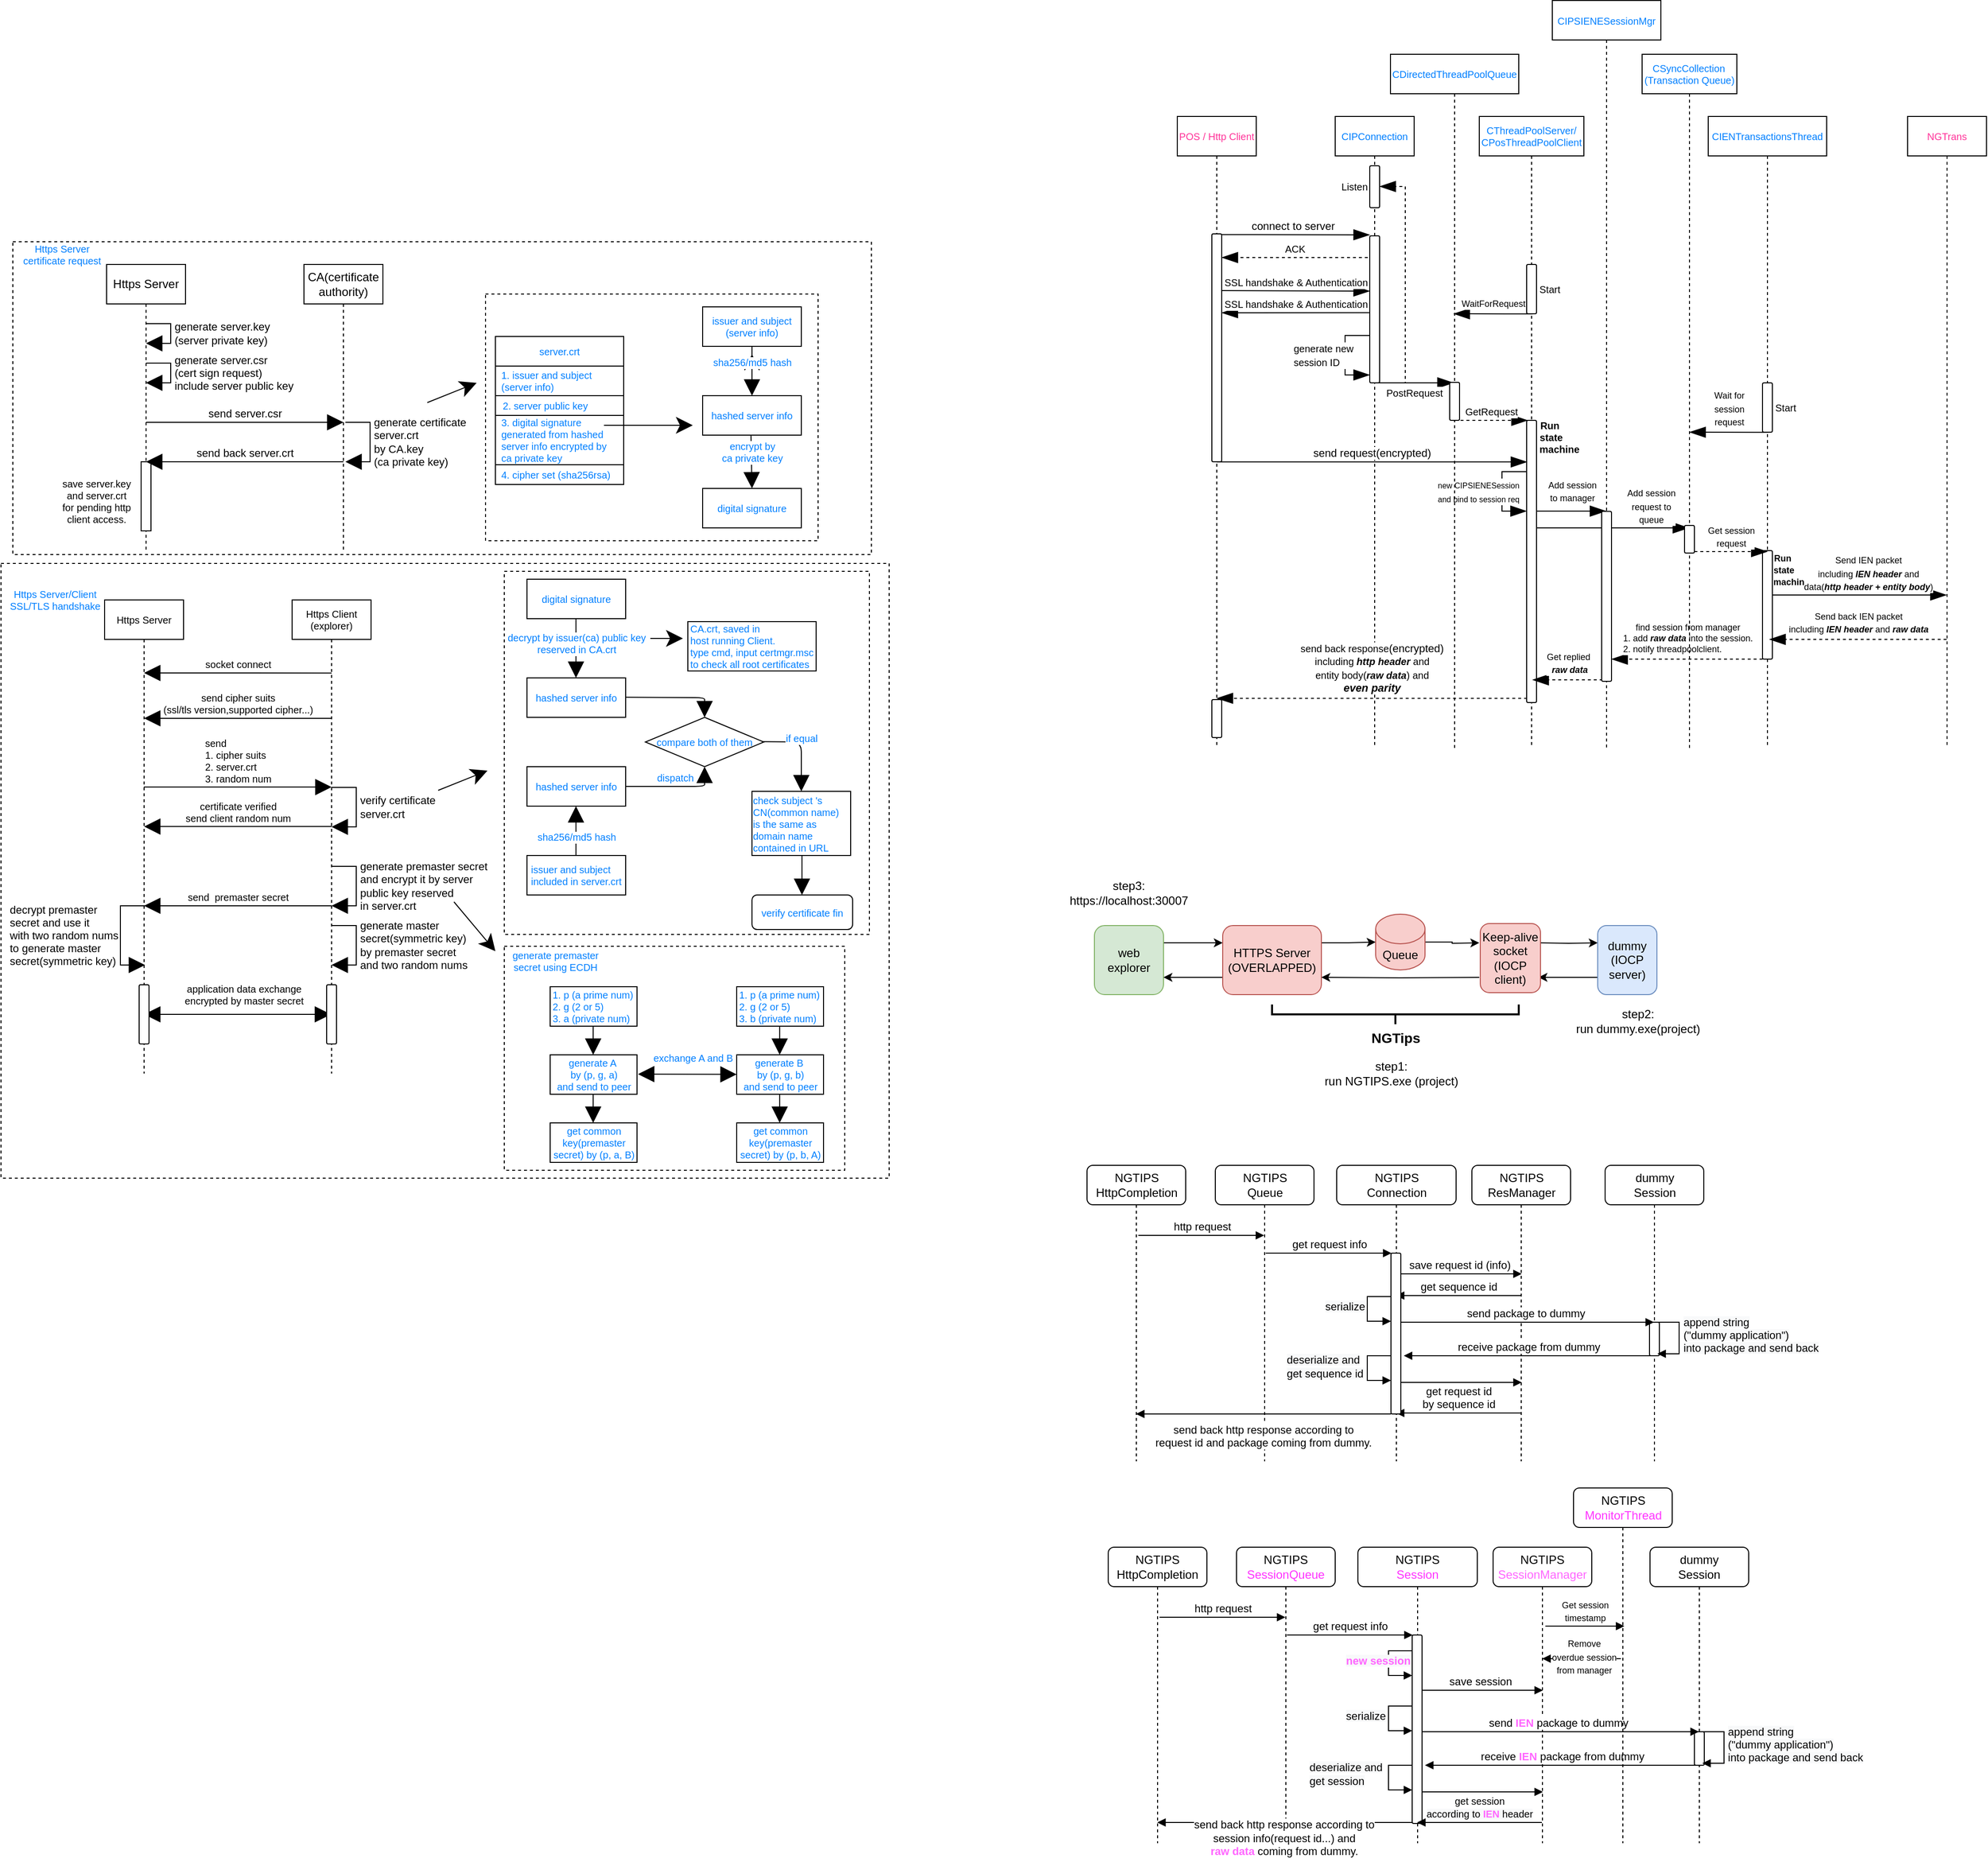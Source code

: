 <mxfile version="15.5.2" type="github">
  <diagram id="_VH7Ez_JP6WW_cBKEvmy" name="Page-1">
    <mxGraphModel dx="981" dy="926" grid="1" gridSize="10" guides="1" tooltips="1" connect="1" arrows="1" fold="1" page="0" pageScale="1" pageWidth="850" pageHeight="1100" math="0" shadow="0">
      <root>
        <mxCell id="0" />
        <mxCell id="1" parent="0" />
        <mxCell id="biMLxc0D92DYTLY_nHQ8-123" value="" style="rounded=0;whiteSpace=wrap;html=1;dashed=1;hachureGap=4;pointerEvents=0;fontSize=10;fontColor=#007FFF;strokeColor=default;fillColor=none;" parent="1" vertex="1">
          <mxGeometry x="598" y="801" width="345" height="227" as="geometry" />
        </mxCell>
        <mxCell id="biMLxc0D92DYTLY_nHQ8-103" value="" style="rounded=0;whiteSpace=wrap;html=1;dashed=1;hachureGap=4;pointerEvents=0;fontSize=10;fontColor=#007FFF;strokeColor=default;fillColor=none;" parent="1" vertex="1">
          <mxGeometry x="100" y="87" width="870" height="317" as="geometry" />
        </mxCell>
        <mxCell id="biMLxc0D92DYTLY_nHQ8-101" value="" style="rounded=0;whiteSpace=wrap;html=1;dashed=1;hachureGap=4;pointerEvents=0;fontSize=10;fontColor=#007FFF;strokeColor=default;fillColor=none;" parent="1" vertex="1">
          <mxGeometry x="579" y="140" width="337" height="250" as="geometry" />
        </mxCell>
        <mxCell id="biMLxc0D92DYTLY_nHQ8-95" value="" style="endArrow=block;startArrow=block;endFill=1;startFill=1;html=1;startSize=14;endSize=14;sourcePerimeterSpacing=8;targetPerimeterSpacing=8;fontSize=10;fontColor=#007FFF;" parent="1" target="biMLxc0D92DYTLY_nHQ8-58" edge="1">
          <mxGeometry width="160" relative="1" as="geometry">
            <mxPoint x="233" y="870" as="sourcePoint" />
            <mxPoint x="393" y="870" as="targetPoint" />
          </mxGeometry>
        </mxCell>
        <mxCell id="biMLxc0D92DYTLY_nHQ8-96" value="&lt;font color=&quot;#000000&quot;&gt;application data exchange&lt;br&gt;encrypted by master secret&lt;/font&gt;" style="edgeLabel;html=1;align=center;verticalAlign=middle;resizable=0;points=[];fontSize=10;fontColor=#007FFF;" parent="biMLxc0D92DYTLY_nHQ8-95" vertex="1" connectable="0">
          <mxGeometry x="-0.235" y="-1" relative="1" as="geometry">
            <mxPoint x="28" y="-21" as="offset" />
          </mxGeometry>
        </mxCell>
        <mxCell id="biMLxc0D92DYTLY_nHQ8-2" value="Https Server" style="shape=umlLifeline;perimeter=lifelinePerimeter;whiteSpace=wrap;html=1;container=1;collapsible=0;recursiveResize=0;outlineConnect=0;hachureGap=4;pointerEvents=0;" parent="1" vertex="1">
          <mxGeometry x="195" y="110" width="80" height="290" as="geometry" />
        </mxCell>
        <mxCell id="biMLxc0D92DYTLY_nHQ8-7" value="generate server.key&lt;br&gt;(server private key)" style="edgeStyle=orthogonalEdgeStyle;html=1;align=left;spacingLeft=2;endArrow=block;rounded=0;entryX=1;entryY=0;startSize=14;endSize=14;sourcePerimeterSpacing=8;targetPerimeterSpacing=8;" parent="biMLxc0D92DYTLY_nHQ8-2" edge="1">
          <mxGeometry relative="1" as="geometry">
            <mxPoint x="40" y="60" as="sourcePoint" />
            <Array as="points">
              <mxPoint x="65" y="60" />
            </Array>
            <mxPoint x="40" y="80" as="targetPoint" />
          </mxGeometry>
        </mxCell>
        <mxCell id="biMLxc0D92DYTLY_nHQ8-8" value="generate server.csr&lt;br&gt;(cert sign request)&lt;br&gt;include server public key" style="edgeStyle=orthogonalEdgeStyle;html=1;align=left;spacingLeft=2;endArrow=block;rounded=0;entryX=1;entryY=0;startSize=14;endSize=14;sourcePerimeterSpacing=8;targetPerimeterSpacing=8;" parent="biMLxc0D92DYTLY_nHQ8-2" edge="1">
          <mxGeometry relative="1" as="geometry">
            <mxPoint x="40" y="100" as="sourcePoint" />
            <Array as="points">
              <mxPoint x="65" y="100" />
            </Array>
            <mxPoint x="40" y="120" as="targetPoint" />
          </mxGeometry>
        </mxCell>
        <mxCell id="biMLxc0D92DYTLY_nHQ8-11" value="" style="html=1;points=[];perimeter=orthogonalPerimeter;hachureGap=4;pointerEvents=0;" parent="biMLxc0D92DYTLY_nHQ8-2" vertex="1">
          <mxGeometry x="35" y="200" width="10" height="70" as="geometry" />
        </mxCell>
        <mxCell id="biMLxc0D92DYTLY_nHQ8-10" value="send back server.crt" style="html=1;verticalAlign=bottom;endArrow=block;startSize=14;endSize=14;sourcePerimeterSpacing=8;targetPerimeterSpacing=8;" parent="biMLxc0D92DYTLY_nHQ8-2" edge="1">
          <mxGeometry width="80" relative="1" as="geometry">
            <mxPoint x="240" y="200" as="sourcePoint" />
            <mxPoint x="40" y="200.0" as="targetPoint" />
          </mxGeometry>
        </mxCell>
        <mxCell id="biMLxc0D92DYTLY_nHQ8-4" value="CA(certificate authority)" style="shape=umlLifeline;perimeter=lifelinePerimeter;whiteSpace=wrap;html=1;container=1;collapsible=0;recursiveResize=0;outlineConnect=0;hachureGap=4;pointerEvents=0;" parent="1" vertex="1">
          <mxGeometry x="395" y="110" width="80" height="290" as="geometry" />
        </mxCell>
        <mxCell id="biMLxc0D92DYTLY_nHQ8-9" value="generate certificate &lt;br&gt;server.crt&lt;br&gt;by CA.key &lt;br&gt;(ca private key)" style="edgeStyle=orthogonalEdgeStyle;html=1;align=left;spacingLeft=2;endArrow=block;rounded=0;startSize=14;endSize=14;sourcePerimeterSpacing=8;targetPerimeterSpacing=8;" parent="biMLxc0D92DYTLY_nHQ8-4" edge="1">
          <mxGeometry relative="1" as="geometry">
            <mxPoint x="42" y="160" as="sourcePoint" />
            <Array as="points">
              <mxPoint x="67" y="160" />
              <mxPoint x="67" y="200" />
              <mxPoint x="42" y="200" />
            </Array>
            <mxPoint x="42" y="200" as="targetPoint" />
          </mxGeometry>
        </mxCell>
        <mxCell id="biMLxc0D92DYTLY_nHQ8-5" value="send server.csr" style="html=1;verticalAlign=bottom;endArrow=block;startSize=14;endSize=14;sourcePerimeterSpacing=8;targetPerimeterSpacing=8;" parent="1" edge="1">
          <mxGeometry width="80" relative="1" as="geometry">
            <mxPoint x="235" y="270" as="sourcePoint" />
            <mxPoint x="435" y="270" as="targetPoint" />
          </mxGeometry>
        </mxCell>
        <mxCell id="biMLxc0D92DYTLY_nHQ8-13" value="server.crt" style="swimlane;fontStyle=0;childLayout=stackLayout;horizontal=1;startSize=30;horizontalStack=0;resizeParent=1;resizeParentMax=0;resizeLast=0;collapsible=1;marginBottom=0;hachureGap=4;pointerEvents=0;fontSize=10;fontColor=#007FFF;" parent="1" vertex="1">
          <mxGeometry x="589" y="183" width="130" height="150" as="geometry">
            <mxRectangle x="640" y="210" width="70" height="30" as="alternateBounds" />
          </mxGeometry>
        </mxCell>
        <mxCell id="biMLxc0D92DYTLY_nHQ8-15" value="1. issuer and subject &#xa;(server info)" style="text;strokeColor=none;fillColor=none;align=left;verticalAlign=middle;spacingLeft=4;spacingRight=4;overflow=hidden;points=[[0,0.5],[1,0.5]];portConstraint=eastwest;rotatable=0;fontColor=#007FFF;fontSize=10;" parent="biMLxc0D92DYTLY_nHQ8-13" vertex="1">
          <mxGeometry y="30" width="130" height="30" as="geometry" />
        </mxCell>
        <mxCell id="biMLxc0D92DYTLY_nHQ8-35" value="&lt;div&gt;&lt;span&gt;&amp;nbsp; 2. server public key&lt;/span&gt;&lt;/div&gt;" style="rounded=0;whiteSpace=wrap;html=1;hachureGap=4;pointerEvents=0;fontSize=10;fontColor=#007FFF;align=left;" parent="biMLxc0D92DYTLY_nHQ8-13" vertex="1">
          <mxGeometry y="60" width="130" height="20" as="geometry" />
        </mxCell>
        <mxCell id="biMLxc0D92DYTLY_nHQ8-45" value="" style="endArrow=classic;html=1;fontSize=10;fontColor=#EA6B66;startSize=14;endSize=14;sourcePerimeterSpacing=8;targetPerimeterSpacing=8;" parent="biMLxc0D92DYTLY_nHQ8-13" edge="1">
          <mxGeometry width="50" height="50" relative="1" as="geometry">
            <mxPoint x="110" y="90" as="sourcePoint" />
            <mxPoint x="200" y="90" as="targetPoint" />
          </mxGeometry>
        </mxCell>
        <mxCell id="biMLxc0D92DYTLY_nHQ8-16" value="3. digital signature&#xa;generated from hashed &#xa;server info encrypted by &#xa;ca private key" style="text;strokeColor=none;fillColor=none;align=left;verticalAlign=middle;spacingLeft=4;spacingRight=4;overflow=hidden;points=[[0,0.5],[1,0.5]];portConstraint=eastwest;rotatable=0;fontSize=10;fontColor=#007FFF;" parent="biMLxc0D92DYTLY_nHQ8-13" vertex="1">
          <mxGeometry y="80" width="130" height="50" as="geometry" />
        </mxCell>
        <mxCell id="biMLxc0D92DYTLY_nHQ8-37" value="4. cipher set (sha256rsa)" style="text;strokeColor=default;fillColor=none;align=left;verticalAlign=middle;spacingLeft=4;spacingRight=4;overflow=hidden;points=[[0,0.5],[1,0.5]];portConstraint=eastwest;rotatable=0;fontSize=10;fontColor=#007FFF;" parent="biMLxc0D92DYTLY_nHQ8-13" vertex="1">
          <mxGeometry y="130" width="130" height="20" as="geometry" />
        </mxCell>
        <mxCell id="biMLxc0D92DYTLY_nHQ8-38" value="&lt;span style=&quot;text-align: left&quot;&gt;issuer and subject&lt;/span&gt;&lt;br style=&quot;padding: 0px ; margin: 0px ; text-align: left&quot;&gt;&lt;span style=&quot;text-align: left&quot;&gt;(server info)&lt;/span&gt;" style="rounded=0;whiteSpace=wrap;html=1;hachureGap=4;pointerEvents=0;fontSize=10;fontColor=#007FFF;strokeColor=default;" parent="1" vertex="1">
          <mxGeometry x="799" y="153" width="100" height="40" as="geometry" />
        </mxCell>
        <mxCell id="biMLxc0D92DYTLY_nHQ8-43" value="" style="edgeStyle=none;curved=1;rounded=0;orthogonalLoop=1;jettySize=auto;html=1;fontSize=10;fontColor=#EA6B66;endArrow=open;startSize=14;endSize=14;sourcePerimeterSpacing=8;targetPerimeterSpacing=8;" parent="1" source="biMLxc0D92DYTLY_nHQ8-39" target="biMLxc0D92DYTLY_nHQ8-38" edge="1">
          <mxGeometry relative="1" as="geometry" />
        </mxCell>
        <mxCell id="biMLxc0D92DYTLY_nHQ8-39" value="&lt;div style=&quot;text-align: left&quot;&gt;&lt;span&gt;hashed server info&lt;/span&gt;&lt;/div&gt;" style="rounded=0;whiteSpace=wrap;html=1;hachureGap=4;pointerEvents=0;fontSize=10;fontColor=#007FFF;strokeColor=default;" parent="1" vertex="1">
          <mxGeometry x="799" y="243" width="100" height="40" as="geometry" />
        </mxCell>
        <mxCell id="biMLxc0D92DYTLY_nHQ8-41" value="sha256/md5 hash" style="html=1;verticalAlign=bottom;endArrow=block;startSize=14;endSize=14;sourcePerimeterSpacing=8;targetPerimeterSpacing=8;fontSize=10;fontColor=#007FFF;" parent="1" edge="1">
          <mxGeometry width="80" relative="1" as="geometry">
            <mxPoint x="849" y="193" as="sourcePoint" />
            <mxPoint x="849" y="243" as="targetPoint" />
          </mxGeometry>
        </mxCell>
        <mxCell id="biMLxc0D92DYTLY_nHQ8-42" value="&lt;div style=&quot;text-align: left&quot;&gt;&lt;span&gt;digital signature&lt;/span&gt;&lt;/div&gt;" style="rounded=0;whiteSpace=wrap;html=1;hachureGap=4;pointerEvents=0;fontSize=10;fontColor=#007FFF;strokeColor=default;" parent="1" vertex="1">
          <mxGeometry x="799" y="337" width="100" height="40" as="geometry" />
        </mxCell>
        <mxCell id="biMLxc0D92DYTLY_nHQ8-44" value="encrypt by &lt;br&gt;ca private key" style="html=1;verticalAlign=bottom;endArrow=block;startSize=14;endSize=14;sourcePerimeterSpacing=8;targetPerimeterSpacing=8;fontSize=10;fontColor=#007FFF;entryX=0.5;entryY=0;entryDx=0;entryDy=0;" parent="1" target="biMLxc0D92DYTLY_nHQ8-42" edge="1">
          <mxGeometry x="0.2" width="80" relative="1" as="geometry">
            <mxPoint x="848" y="283" as="sourcePoint" />
            <mxPoint x="848" y="333" as="targetPoint" />
            <mxPoint as="offset" />
          </mxGeometry>
        </mxCell>
        <mxCell id="biMLxc0D92DYTLY_nHQ8-46" value="&lt;font color=&quot;#000000&quot;&gt;save server.key and server.crt&lt;br&gt;for pending http client access.&lt;br&gt;&lt;/font&gt;" style="text;html=1;strokeColor=none;fillColor=none;align=center;verticalAlign=middle;whiteSpace=wrap;rounded=0;hachureGap=4;pointerEvents=0;fontSize=10;fontColor=#007FFF;" parent="1" vertex="1">
          <mxGeometry x="145" y="320" width="80" height="60" as="geometry" />
        </mxCell>
        <mxCell id="biMLxc0D92DYTLY_nHQ8-57" value="&lt;font color=&quot;#000000&quot;&gt;Https Server&lt;/font&gt;" style="shape=umlLifeline;perimeter=lifelinePerimeter;whiteSpace=wrap;html=1;container=1;collapsible=0;recursiveResize=0;outlineConnect=0;hachureGap=4;pointerEvents=0;fontSize=10;fontColor=#007FFF;strokeColor=default;" parent="1" vertex="1">
          <mxGeometry x="193" y="450" width="80" height="480" as="geometry" />
        </mxCell>
        <mxCell id="biMLxc0D92DYTLY_nHQ8-90" value="decrypt premaster &lt;br&gt;secret and use it&lt;br&gt;with two random nums&lt;br&gt;to generate&amp;nbsp;master&lt;br&gt;secret(symmetric key)" style="edgeStyle=orthogonalEdgeStyle;html=1;align=left;spacingLeft=2;endArrow=block;rounded=0;startSize=14;endSize=14;sourcePerimeterSpacing=8;targetPerimeterSpacing=8;" parent="biMLxc0D92DYTLY_nHQ8-57" edge="1">
          <mxGeometry y="-116" relative="1" as="geometry">
            <mxPoint x="41" y="310" as="sourcePoint" />
            <Array as="points">
              <mxPoint x="16" y="310" />
              <mxPoint x="16" y="370" />
              <mxPoint x="41" y="370" />
            </Array>
            <mxPoint x="41" y="370" as="targetPoint" />
            <mxPoint as="offset" />
          </mxGeometry>
        </mxCell>
        <mxCell id="biMLxc0D92DYTLY_nHQ8-92" value="" style="html=1;points=[];perimeter=orthogonalPerimeter;hachureGap=4;pointerEvents=0;rounded=1;fontSize=10;fontColor=#007FFF;strokeColor=default;" parent="biMLxc0D92DYTLY_nHQ8-57" vertex="1">
          <mxGeometry x="35" y="390" width="10" height="60" as="geometry" />
        </mxCell>
        <mxCell id="biMLxc0D92DYTLY_nHQ8-58" value="&lt;font color=&quot;#000000&quot;&gt;Https Client&lt;br&gt;(explorer)&lt;br&gt;&lt;/font&gt;" style="shape=umlLifeline;perimeter=lifelinePerimeter;whiteSpace=wrap;html=1;container=1;collapsible=0;recursiveResize=0;outlineConnect=0;hachureGap=4;pointerEvents=0;fontSize=10;fontColor=#007FFF;strokeColor=default;" parent="1" vertex="1">
          <mxGeometry x="383" y="450" width="80" height="480" as="geometry" />
        </mxCell>
        <mxCell id="biMLxc0D92DYTLY_nHQ8-64" value="verify certificate&lt;br&gt;server.crt" style="edgeStyle=orthogonalEdgeStyle;html=1;align=left;spacingLeft=2;endArrow=block;rounded=0;startSize=14;endSize=14;sourcePerimeterSpacing=8;targetPerimeterSpacing=8;" parent="biMLxc0D92DYTLY_nHQ8-58" edge="1">
          <mxGeometry relative="1" as="geometry">
            <mxPoint x="40" y="190.0" as="sourcePoint" />
            <Array as="points">
              <mxPoint x="65" y="190" />
              <mxPoint x="65" y="230" />
              <mxPoint x="40" y="230" />
            </Array>
            <mxPoint x="40" y="230.0" as="targetPoint" />
          </mxGeometry>
        </mxCell>
        <mxCell id="biMLxc0D92DYTLY_nHQ8-88" value="generate premaster secret&lt;br&gt;and encrypt it by server &lt;br&gt;public key reserved &lt;br&gt;in server.crt" style="edgeStyle=orthogonalEdgeStyle;html=1;align=left;spacingLeft=2;endArrow=block;rounded=0;startSize=14;endSize=14;sourcePerimeterSpacing=8;targetPerimeterSpacing=8;" parent="biMLxc0D92DYTLY_nHQ8-58" edge="1">
          <mxGeometry relative="1" as="geometry">
            <mxPoint x="40" y="270" as="sourcePoint" />
            <Array as="points">
              <mxPoint x="65" y="270" />
              <mxPoint x="65" y="310" />
              <mxPoint x="40" y="310" />
            </Array>
            <mxPoint x="40" y="310" as="targetPoint" />
          </mxGeometry>
        </mxCell>
        <mxCell id="biMLxc0D92DYTLY_nHQ8-91" value="generate&amp;nbsp;master&lt;br&gt;secret(symmetric key)&lt;br&gt;by premaster secret&lt;br&gt;and two random nums" style="edgeStyle=orthogonalEdgeStyle;html=1;align=left;spacingLeft=2;endArrow=block;rounded=0;startSize=14;endSize=14;sourcePerimeterSpacing=8;targetPerimeterSpacing=8;" parent="biMLxc0D92DYTLY_nHQ8-58" edge="1">
          <mxGeometry relative="1" as="geometry">
            <mxPoint x="40" y="330" as="sourcePoint" />
            <Array as="points">
              <mxPoint x="65" y="330" />
              <mxPoint x="65" y="370" />
              <mxPoint x="40" y="370" />
            </Array>
            <mxPoint x="40" y="370" as="targetPoint" />
          </mxGeometry>
        </mxCell>
        <mxCell id="biMLxc0D92DYTLY_nHQ8-93" value="" style="html=1;points=[];perimeter=orthogonalPerimeter;hachureGap=4;pointerEvents=0;rounded=1;fontSize=10;fontColor=#007FFF;strokeColor=default;" parent="biMLxc0D92DYTLY_nHQ8-58" vertex="1">
          <mxGeometry x="35" y="390" width="10" height="60" as="geometry" />
        </mxCell>
        <mxCell id="biMLxc0D92DYTLY_nHQ8-60" value="&lt;font color=&quot;#000000&quot;&gt;socket connect&lt;/font&gt;" style="html=1;verticalAlign=bottom;endArrow=block;startSize=14;endSize=14;sourcePerimeterSpacing=8;targetPerimeterSpacing=8;fontSize=10;fontColor=#007FFF;exitX=0.5;exitY=0.267;exitDx=0;exitDy=0;exitPerimeter=0;" parent="1" edge="1">
          <mxGeometry width="80" relative="1" as="geometry">
            <mxPoint x="423" y="524.1" as="sourcePoint" />
            <mxPoint x="233" y="524" as="targetPoint" />
          </mxGeometry>
        </mxCell>
        <mxCell id="biMLxc0D92DYTLY_nHQ8-61" value="&lt;font color=&quot;#000000&quot;&gt;send cipher suits &lt;br&gt;(ssl/tls version,supported cipher...)&lt;/font&gt;" style="html=1;verticalAlign=bottom;endArrow=block;startSize=14;endSize=14;sourcePerimeterSpacing=8;targetPerimeterSpacing=8;fontSize=10;fontColor=#007FFF;" parent="1" target="biMLxc0D92DYTLY_nHQ8-57" edge="1">
          <mxGeometry width="80" relative="1" as="geometry">
            <mxPoint x="423" y="570" as="sourcePoint" />
            <mxPoint x="238" y="570" as="targetPoint" />
          </mxGeometry>
        </mxCell>
        <mxCell id="biMLxc0D92DYTLY_nHQ8-63" value="&lt;div style=&quot;text-align: left&quot;&gt;&lt;span style=&quot;color: rgb(0 , 0 , 0)&quot;&gt;send&lt;/span&gt;&lt;/div&gt;&lt;font color=&quot;#000000&quot;&gt;&lt;div style=&quot;text-align: left&quot;&gt;1. cipher suits&lt;br&gt;&lt;/div&gt;&lt;div style=&quot;text-align: left&quot;&gt;2. server.crt&lt;/div&gt;&lt;div style=&quot;text-align: left&quot;&gt;3. random num&lt;/div&gt;&lt;/font&gt;" style="html=1;verticalAlign=bottom;endArrow=block;startSize=14;endSize=14;sourcePerimeterSpacing=8;targetPerimeterSpacing=8;fontSize=10;fontColor=#007FFF;" parent="1" edge="1">
          <mxGeometry width="80" relative="1" as="geometry">
            <mxPoint x="232.81" y="639.66" as="sourcePoint" />
            <mxPoint x="423" y="639.66" as="targetPoint" />
          </mxGeometry>
        </mxCell>
        <mxCell id="biMLxc0D92DYTLY_nHQ8-65" value="&lt;div style=&quot;text-align: left&quot;&gt;&lt;span&gt;digital signature&lt;/span&gt;&lt;/div&gt;" style="rounded=0;whiteSpace=wrap;html=1;hachureGap=4;pointerEvents=0;fontSize=10;fontColor=#007FFF;strokeColor=default;" parent="1" vertex="1">
          <mxGeometry x="621" y="429" width="100" height="40" as="geometry" />
        </mxCell>
        <mxCell id="biMLxc0D92DYTLY_nHQ8-67" value="&lt;div style=&quot;text-align: left&quot;&gt;&lt;span&gt;CA.crt, saved&amp;nbsp;&lt;/span&gt;&lt;span&gt;in&amp;nbsp;&lt;/span&gt;&lt;/div&gt;&lt;div style=&quot;text-align: left&quot;&gt;&lt;span&gt;host running Client.&lt;/span&gt;&lt;/div&gt;&lt;div style=&quot;text-align: left&quot;&gt;type cmd, input certmgr.msc&lt;/div&gt;&lt;div style=&quot;text-align: left&quot;&gt;to check all root certificates&lt;/div&gt;" style="rounded=0;whiteSpace=wrap;html=1;hachureGap=4;pointerEvents=0;fontSize=10;fontColor=#007FFF;strokeColor=default;" parent="1" vertex="1">
          <mxGeometry x="784" y="472" width="130" height="50" as="geometry" />
        </mxCell>
        <mxCell id="biMLxc0D92DYTLY_nHQ8-66" value="&lt;div style=&quot;text-align: left&quot;&gt;&lt;span&gt;hashed server info&lt;/span&gt;&lt;/div&gt;" style="rounded=0;whiteSpace=wrap;html=1;hachureGap=4;pointerEvents=0;fontSize=10;fontColor=#007FFF;strokeColor=default;" parent="1" vertex="1">
          <mxGeometry x="621" y="529" width="100" height="40" as="geometry" />
        </mxCell>
        <mxCell id="biMLxc0D92DYTLY_nHQ8-70" value="decrypt by issuer(ca) public key &lt;br&gt;reserved in CA.crt" style="html=1;verticalAlign=bottom;endArrow=block;startSize=14;endSize=14;sourcePerimeterSpacing=8;targetPerimeterSpacing=8;fontSize=10;fontColor=#007FFF;" parent="1" edge="1">
          <mxGeometry x="0.333" width="80" relative="1" as="geometry">
            <mxPoint x="670.66" y="469" as="sourcePoint" />
            <mxPoint x="670.66" y="529" as="targetPoint" />
            <mxPoint as="offset" />
          </mxGeometry>
        </mxCell>
        <mxCell id="biMLxc0D92DYTLY_nHQ8-71" value="" style="endArrow=classic;html=1;fontSize=10;fontColor=#EA6B66;startSize=14;endSize=14;sourcePerimeterSpacing=8;targetPerimeterSpacing=8;" parent="1" edge="1">
          <mxGeometry width="50" height="50" relative="1" as="geometry">
            <mxPoint x="746" y="489" as="sourcePoint" />
            <mxPoint x="779" y="489" as="targetPoint" />
          </mxGeometry>
        </mxCell>
        <mxCell id="biMLxc0D92DYTLY_nHQ8-74" value="&lt;div style=&quot;text-align: left&quot;&gt;&lt;span&gt;hashed server info&lt;/span&gt;&lt;/div&gt;" style="rounded=0;whiteSpace=wrap;html=1;hachureGap=4;pointerEvents=0;fontSize=10;fontColor=#007FFF;strokeColor=default;" parent="1" vertex="1">
          <mxGeometry x="621" y="619" width="100" height="40" as="geometry" />
        </mxCell>
        <mxCell id="biMLxc0D92DYTLY_nHQ8-75" value="&lt;div style=&quot;text-align: left&quot;&gt;&lt;span&gt;issuer and subject&lt;/span&gt;&lt;br&gt;&lt;/div&gt;&lt;div style=&quot;text-align: left&quot;&gt;&lt;span&gt;included in server.crt&lt;/span&gt;&lt;/div&gt;" style="rounded=0;whiteSpace=wrap;html=1;hachureGap=4;pointerEvents=0;fontSize=10;fontColor=#007FFF;strokeColor=default;" parent="1" vertex="1">
          <mxGeometry x="621" y="709" width="100" height="40" as="geometry" />
        </mxCell>
        <mxCell id="biMLxc0D92DYTLY_nHQ8-77" value="sha256/md5 hash" style="html=1;verticalAlign=bottom;endArrow=block;startSize=14;endSize=14;sourcePerimeterSpacing=8;targetPerimeterSpacing=8;fontSize=10;fontColor=#007FFF;" parent="1" edge="1">
          <mxGeometry x="-0.6" width="80" relative="1" as="geometry">
            <mxPoint x="670.66" y="709" as="sourcePoint" />
            <mxPoint x="670.66" y="659" as="targetPoint" />
            <mxPoint as="offset" />
          </mxGeometry>
        </mxCell>
        <mxCell id="biMLxc0D92DYTLY_nHQ8-78" value="compare both of them" style="shape=rhombus;perimeter=rhombusPerimeter;whiteSpace=wrap;html=1;align=center;hachureGap=4;pointerEvents=0;fontSize=10;fontColor=#007FFF;strokeColor=default;" parent="1" vertex="1">
          <mxGeometry x="741" y="569" width="120" height="50" as="geometry" />
        </mxCell>
        <mxCell id="biMLxc0D92DYTLY_nHQ8-79" value="" style="html=1;verticalAlign=bottom;endArrow=block;startSize=14;endSize=14;sourcePerimeterSpacing=8;targetPerimeterSpacing=8;fontSize=10;fontColor=#007FFF;entryX=0.5;entryY=0;entryDx=0;entryDy=0;" parent="1" target="biMLxc0D92DYTLY_nHQ8-78" edge="1">
          <mxGeometry width="80" relative="1" as="geometry">
            <mxPoint x="721" y="548.66" as="sourcePoint" />
            <mxPoint x="871" y="549" as="targetPoint" />
            <Array as="points">
              <mxPoint x="801" y="549" />
            </Array>
          </mxGeometry>
        </mxCell>
        <mxCell id="biMLxc0D92DYTLY_nHQ8-80" value="dispatch" style="html=1;verticalAlign=bottom;endArrow=block;startSize=14;endSize=14;sourcePerimeterSpacing=8;targetPerimeterSpacing=8;fontSize=10;fontColor=#007FFF;entryX=0.5;entryY=1;entryDx=0;entryDy=0;entryPerimeter=0;" parent="1" target="biMLxc0D92DYTLY_nHQ8-78" edge="1">
          <mxGeometry width="80" relative="1" as="geometry">
            <mxPoint x="721" y="639" as="sourcePoint" />
            <mxPoint x="861" y="639" as="targetPoint" />
            <Array as="points">
              <mxPoint x="801" y="639" />
            </Array>
          </mxGeometry>
        </mxCell>
        <mxCell id="biMLxc0D92DYTLY_nHQ8-81" value="&lt;div style=&quot;text-align: left&quot;&gt;check subject &#39;s CN(common name)&lt;/div&gt;&lt;div style=&quot;text-align: left&quot;&gt;is the same as domain name contained in URL&lt;/div&gt;" style="rounded=0;whiteSpace=wrap;html=1;hachureGap=4;pointerEvents=0;fontSize=10;fontColor=#007FFF;strokeColor=default;" parent="1" vertex="1">
          <mxGeometry x="849" y="644" width="100" height="65" as="geometry" />
        </mxCell>
        <mxCell id="biMLxc0D92DYTLY_nHQ8-82" value="if equal" style="html=1;verticalAlign=bottom;endArrow=block;startSize=14;endSize=14;sourcePerimeterSpacing=8;targetPerimeterSpacing=8;fontSize=10;fontColor=#007FFF;entryX=0.5;entryY=0;entryDx=0;entryDy=0;" parent="1" target="biMLxc0D92DYTLY_nHQ8-81" edge="1">
          <mxGeometry width="80" relative="1" as="geometry">
            <mxPoint x="859" y="593.66" as="sourcePoint" />
            <mxPoint x="939" y="593.66" as="targetPoint" />
            <Array as="points">
              <mxPoint x="899" y="594" />
            </Array>
          </mxGeometry>
        </mxCell>
        <mxCell id="biMLxc0D92DYTLY_nHQ8-83" value="&lt;div&gt;verify certificate fin&lt;/div&gt;" style="rounded=1;whiteSpace=wrap;html=1;hachureGap=4;pointerEvents=0;fontSize=10;fontColor=#007FFF;strokeColor=default;align=center;" parent="1" vertex="1">
          <mxGeometry x="849" y="749" width="102" height="35" as="geometry" />
        </mxCell>
        <mxCell id="biMLxc0D92DYTLY_nHQ8-84" value="" style="html=1;verticalAlign=bottom;endArrow=block;startSize=14;endSize=14;sourcePerimeterSpacing=8;targetPerimeterSpacing=8;fontSize=10;fontColor=#007FFF;" parent="1" edge="1">
          <mxGeometry width="80" relative="1" as="geometry">
            <mxPoint x="899.66" y="709" as="sourcePoint" />
            <mxPoint x="899.66" y="749" as="targetPoint" />
          </mxGeometry>
        </mxCell>
        <mxCell id="biMLxc0D92DYTLY_nHQ8-86" value="&lt;font color=&quot;#000000&quot;&gt;certificate verified&lt;br&gt;send client random num&lt;br&gt;&lt;/font&gt;" style="html=1;verticalAlign=bottom;endArrow=block;startSize=14;endSize=14;sourcePerimeterSpacing=8;targetPerimeterSpacing=8;fontSize=10;fontColor=#007FFF;" parent="1" edge="1">
          <mxGeometry width="80" relative="1" as="geometry">
            <mxPoint x="423.19" y="679.66" as="sourcePoint" />
            <mxPoint x="233.0" y="679.66" as="targetPoint" />
          </mxGeometry>
        </mxCell>
        <mxCell id="biMLxc0D92DYTLY_nHQ8-89" value="&lt;font color=&quot;#000000&quot;&gt;send&amp;nbsp; premaster secret&lt;/font&gt;" style="html=1;verticalAlign=bottom;endArrow=block;startSize=14;endSize=14;sourcePerimeterSpacing=8;targetPerimeterSpacing=8;fontSize=10;fontColor=#007FFF;" parent="1" edge="1">
          <mxGeometry width="80" relative="1" as="geometry">
            <mxPoint x="423.19" y="760" as="sourcePoint" />
            <mxPoint x="233.0" y="760" as="targetPoint" />
          </mxGeometry>
        </mxCell>
        <mxCell id="biMLxc0D92DYTLY_nHQ8-97" value="" style="rounded=0;whiteSpace=wrap;html=1;hachureGap=4;pointerEvents=0;fontSize=10;fontColor=#007FFF;strokeColor=default;fillColor=none;dashed=1;" parent="1" vertex="1">
          <mxGeometry x="598" y="421" width="370" height="368" as="geometry" />
        </mxCell>
        <mxCell id="biMLxc0D92DYTLY_nHQ8-98" value="" style="endArrow=classic;html=1;fontSize=10;fontColor=#007FFF;startSize=14;endSize=14;sourcePerimeterSpacing=8;targetPerimeterSpacing=8;" parent="1" edge="1">
          <mxGeometry width="50" height="50" relative="1" as="geometry">
            <mxPoint x="531" y="643" as="sourcePoint" />
            <mxPoint x="581" y="623" as="targetPoint" />
          </mxGeometry>
        </mxCell>
        <mxCell id="biMLxc0D92DYTLY_nHQ8-102" value="" style="endArrow=classic;html=1;fontSize=10;fontColor=#007FFF;startSize=14;endSize=14;sourcePerimeterSpacing=8;targetPerimeterSpacing=8;" parent="1" edge="1">
          <mxGeometry width="50" height="50" relative="1" as="geometry">
            <mxPoint x="520" y="250" as="sourcePoint" />
            <mxPoint x="570" y="230" as="targetPoint" />
          </mxGeometry>
        </mxCell>
        <mxCell id="biMLxc0D92DYTLY_nHQ8-104" value="Https Server certificate request" style="text;html=1;strokeColor=none;fillColor=none;align=center;verticalAlign=middle;whiteSpace=wrap;rounded=0;dashed=1;hachureGap=4;pointerEvents=0;fontSize=10;fontColor=#007FFF;" parent="1" vertex="1">
          <mxGeometry x="100" y="90" width="100" height="20" as="geometry" />
        </mxCell>
        <mxCell id="biMLxc0D92DYTLY_nHQ8-105" value="" style="rounded=0;whiteSpace=wrap;html=1;dashed=1;hachureGap=4;pointerEvents=0;fontSize=10;fontColor=#007FFF;strokeColor=default;fillColor=none;" parent="1" vertex="1">
          <mxGeometry x="88" y="413" width="900" height="623" as="geometry" />
        </mxCell>
        <mxCell id="biMLxc0D92DYTLY_nHQ8-106" value="Https Server/Client&lt;br&gt;SSL/TLS handshake" style="text;html=1;strokeColor=none;fillColor=none;align=center;verticalAlign=middle;whiteSpace=wrap;rounded=0;dashed=1;hachureGap=4;pointerEvents=0;fontSize=10;fontColor=#007FFF;" parent="1" vertex="1">
          <mxGeometry x="93" y="440" width="100" height="20" as="geometry" />
        </mxCell>
        <mxCell id="biMLxc0D92DYTLY_nHQ8-108" value="&lt;div&gt;1. p (a prime num)&lt;/div&gt;&lt;div&gt;2. g (2 or 5)&lt;/div&gt;&lt;div&gt;3. a (private num)&lt;/div&gt;" style="rounded=0;whiteSpace=wrap;html=1;hachureGap=4;pointerEvents=0;fontSize=10;fontColor=#007FFF;strokeColor=default;align=left;" parent="1" vertex="1">
          <mxGeometry x="644.5" y="842" width="88" height="40" as="geometry" />
        </mxCell>
        <mxCell id="biMLxc0D92DYTLY_nHQ8-109" value="&lt;div&gt;1. p (a prime num)&lt;/div&gt;&lt;div&gt;2. g (2 or 5)&lt;/div&gt;&lt;div&gt;3. b (private num)&lt;/div&gt;" style="rounded=0;whiteSpace=wrap;html=1;hachureGap=4;pointerEvents=0;fontSize=10;fontColor=#007FFF;strokeColor=default;align=left;" parent="1" vertex="1">
          <mxGeometry x="833.5" y="842" width="88" height="40" as="geometry" />
        </mxCell>
        <mxCell id="biMLxc0D92DYTLY_nHQ8-110" value="generate premaster secret using ECDH" style="text;html=1;strokeColor=none;fillColor=none;align=center;verticalAlign=middle;whiteSpace=wrap;rounded=0;dashed=1;hachureGap=4;pointerEvents=0;fontSize=10;fontColor=#007FFF;" parent="1" vertex="1">
          <mxGeometry x="598" y="806" width="104" height="20" as="geometry" />
        </mxCell>
        <mxCell id="biMLxc0D92DYTLY_nHQ8-111" value="&lt;div&gt;generate A&amp;nbsp;&lt;/div&gt;&lt;div&gt;by (p, g, a)&lt;/div&gt;&lt;div&gt;and send to peer&lt;/div&gt;" style="rounded=0;whiteSpace=wrap;html=1;hachureGap=4;pointerEvents=0;fontSize=10;fontColor=#007FFF;strokeColor=default;align=center;" parent="1" vertex="1">
          <mxGeometry x="644.5" y="911" width="88" height="40" as="geometry" />
        </mxCell>
        <mxCell id="biMLxc0D92DYTLY_nHQ8-112" value="&lt;div&gt;generate B&amp;nbsp;&lt;/div&gt;&lt;div&gt;by (p, g, b)&lt;/div&gt;&lt;div&gt;and send to peer&lt;br&gt;&lt;/div&gt;" style="rounded=0;whiteSpace=wrap;html=1;hachureGap=4;pointerEvents=0;fontSize=10;fontColor=#007FFF;strokeColor=default;align=center;" parent="1" vertex="1">
          <mxGeometry x="833.5" y="911" width="88" height="40" as="geometry" />
        </mxCell>
        <mxCell id="biMLxc0D92DYTLY_nHQ8-113" value="&lt;div&gt;get common key(premaster secret) by (p, a, B)&lt;/div&gt;" style="rounded=0;whiteSpace=wrap;html=1;hachureGap=4;pointerEvents=0;fontSize=10;fontColor=#007FFF;strokeColor=default;align=center;" parent="1" vertex="1">
          <mxGeometry x="644.5" y="980" width="88" height="40" as="geometry" />
        </mxCell>
        <mxCell id="biMLxc0D92DYTLY_nHQ8-114" value="get common key(premaster secret) by (p, b, A)" style="rounded=0;whiteSpace=wrap;html=1;hachureGap=4;pointerEvents=0;fontSize=10;fontColor=#007FFF;strokeColor=default;align=center;" parent="1" vertex="1">
          <mxGeometry x="833.5" y="980" width="88" height="40" as="geometry" />
        </mxCell>
        <mxCell id="biMLxc0D92DYTLY_nHQ8-115" value="" style="endArrow=block;startArrow=block;endFill=1;startFill=1;html=1;startSize=14;endSize=14;sourcePerimeterSpacing=8;targetPerimeterSpacing=8;fontSize=10;fontColor=#007FFF;" parent="1" edge="1">
          <mxGeometry width="160" relative="1" as="geometry">
            <mxPoint x="733.5" y="930.58" as="sourcePoint" />
            <mxPoint x="833.5" y="930.83" as="targetPoint" />
          </mxGeometry>
        </mxCell>
        <mxCell id="biMLxc0D92DYTLY_nHQ8-116" value="exchange A and B" style="edgeLabel;html=1;align=center;verticalAlign=middle;resizable=0;points=[];fontSize=10;fontColor=#007FFF;" parent="biMLxc0D92DYTLY_nHQ8-115" vertex="1" connectable="0">
          <mxGeometry x="-0.235" y="-1" relative="1" as="geometry">
            <mxPoint x="17" y="-18" as="offset" />
          </mxGeometry>
        </mxCell>
        <mxCell id="biMLxc0D92DYTLY_nHQ8-118" value="" style="html=1;verticalAlign=bottom;endArrow=block;startSize=14;endSize=14;sourcePerimeterSpacing=8;targetPerimeterSpacing=8;fontSize=10;fontColor=#007FFF;" parent="1" edge="1">
          <mxGeometry width="80" relative="1" as="geometry">
            <mxPoint x="688.08" y="882" as="sourcePoint" />
            <mxPoint x="688.08" y="911" as="targetPoint" />
          </mxGeometry>
        </mxCell>
        <mxCell id="biMLxc0D92DYTLY_nHQ8-119" value="" style="html=1;verticalAlign=bottom;endArrow=block;startSize=14;endSize=14;sourcePerimeterSpacing=8;targetPerimeterSpacing=8;fontSize=10;fontColor=#007FFF;" parent="1" edge="1">
          <mxGeometry width="80" relative="1" as="geometry">
            <mxPoint x="877.08" y="882" as="sourcePoint" />
            <mxPoint x="877.08" y="911" as="targetPoint" />
          </mxGeometry>
        </mxCell>
        <mxCell id="biMLxc0D92DYTLY_nHQ8-120" value="" style="html=1;verticalAlign=bottom;endArrow=block;startSize=14;endSize=14;sourcePerimeterSpacing=8;targetPerimeterSpacing=8;fontSize=10;fontColor=#007FFF;" parent="1" edge="1">
          <mxGeometry width="80" relative="1" as="geometry">
            <mxPoint x="688.08" y="951" as="sourcePoint" />
            <mxPoint x="688.08" y="980" as="targetPoint" />
          </mxGeometry>
        </mxCell>
        <mxCell id="biMLxc0D92DYTLY_nHQ8-122" value="" style="html=1;verticalAlign=bottom;endArrow=block;startSize=14;endSize=14;sourcePerimeterSpacing=8;targetPerimeterSpacing=8;fontSize=10;fontColor=#007FFF;" parent="1" edge="1">
          <mxGeometry width="80" relative="1" as="geometry">
            <mxPoint x="877.08" y="951" as="sourcePoint" />
            <mxPoint x="877.08" y="980" as="targetPoint" />
          </mxGeometry>
        </mxCell>
        <mxCell id="biMLxc0D92DYTLY_nHQ8-124" value="" style="endArrow=classic;html=1;fontSize=10;fontColor=#007FFF;startSize=14;endSize=14;sourcePerimeterSpacing=8;targetPerimeterSpacing=8;" parent="1" edge="1">
          <mxGeometry width="50" height="50" relative="1" as="geometry">
            <mxPoint x="547" y="756" as="sourcePoint" />
            <mxPoint x="589" y="806" as="targetPoint" />
          </mxGeometry>
        </mxCell>
        <mxCell id="IulpB0IkQ2e_PBXTS8TF-5" value="CIPConnection" style="shape=umlLifeline;perimeter=lifelinePerimeter;whiteSpace=wrap;html=1;container=1;collapsible=0;recursiveResize=0;outlineConnect=0;hachureGap=4;pointerEvents=0;fontSize=10;fontColor=#007FFF;strokeColor=default;" parent="1" vertex="1">
          <mxGeometry x="1440" y="-40" width="80" height="640" as="geometry" />
        </mxCell>
        <mxCell id="IulpB0IkQ2e_PBXTS8TF-29" value="&lt;font color=&quot;#000000&quot;&gt;Listen&amp;nbsp; &amp;nbsp; &amp;nbsp; &amp;nbsp; &amp;nbsp; &amp;nbsp; &amp;nbsp; &amp;nbsp;&lt;/font&gt;" style="html=1;points=[];perimeter=orthogonalPerimeter;hachureGap=4;pointerEvents=0;rounded=1;fontSize=10;fontColor=#007FFF;strokeColor=default;" parent="IulpB0IkQ2e_PBXTS8TF-5" vertex="1">
          <mxGeometry x="35" y="50" width="10" height="42.5" as="geometry" />
        </mxCell>
        <mxCell id="IulpB0IkQ2e_PBXTS8TF-17" value="connect to server" style="html=1;verticalAlign=bottom;endArrow=blockThin;startSize=14;endSize=14;sourcePerimeterSpacing=8;targetPerimeterSpacing=8;endFill=1;exitX=0.32;exitY=0.003;exitDx=0;exitDy=0;exitPerimeter=0;" parent="IulpB0IkQ2e_PBXTS8TF-5" source="IulpB0IkQ2e_PBXTS8TF-7" edge="1">
          <mxGeometry width="80" relative="1" as="geometry">
            <mxPoint x="-124.5" y="120" as="sourcePoint" />
            <mxPoint x="35" y="120.0" as="targetPoint" />
          </mxGeometry>
        </mxCell>
        <mxCell id="IulpB0IkQ2e_PBXTS8TF-32" value="" style="html=1;points=[];perimeter=orthogonalPerimeter;hachureGap=4;pointerEvents=0;rounded=1;fontSize=10;fontColor=#007FFF;strokeColor=default;" parent="IulpB0IkQ2e_PBXTS8TF-5" vertex="1">
          <mxGeometry x="35" y="121" width="10" height="149" as="geometry" />
        </mxCell>
        <mxCell id="IulpB0IkQ2e_PBXTS8TF-8" value="&lt;span style=&quot;text-align: left&quot;&gt;&lt;font color=&quot;#ff3399&quot;&gt;POS / Http Client&lt;/font&gt;&lt;/span&gt;" style="shape=umlLifeline;perimeter=lifelinePerimeter;whiteSpace=wrap;html=1;container=1;collapsible=0;recursiveResize=0;outlineConnect=0;hachureGap=4;pointerEvents=0;fontSize=10;fontColor=#007FFF;strokeColor=default;" parent="1" vertex="1">
          <mxGeometry x="1280" y="-40" width="80" height="640" as="geometry" />
        </mxCell>
        <mxCell id="IulpB0IkQ2e_PBXTS8TF-35" value="&lt;font style=&quot;font-size: 10px&quot;&gt;ACK&lt;/font&gt;" style="html=1;verticalAlign=bottom;endArrow=blockThin;startSize=14;endSize=14;sourcePerimeterSpacing=8;targetPerimeterSpacing=8;endFill=1;dashed=1;" parent="IulpB0IkQ2e_PBXTS8TF-8" edge="1">
          <mxGeometry x="-0.003" width="80" relative="1" as="geometry">
            <mxPoint x="193" y="143" as="sourcePoint" />
            <mxPoint x="45.024" y="143" as="targetPoint" />
            <mxPoint as="offset" />
          </mxGeometry>
        </mxCell>
        <mxCell id="IulpB0IkQ2e_PBXTS8TF-7" value="" style="html=1;points=[];perimeter=orthogonalPerimeter;hachureGap=4;pointerEvents=0;rounded=1;fontSize=10;fontColor=#007FFF;strokeColor=default;" parent="IulpB0IkQ2e_PBXTS8TF-8" vertex="1">
          <mxGeometry x="35" y="119" width="10" height="231" as="geometry" />
        </mxCell>
        <mxCell id="IulpB0IkQ2e_PBXTS8TF-77" value="" style="html=1;points=[];perimeter=orthogonalPerimeter;hachureGap=4;pointerEvents=0;rounded=1;fontSize=10;fontColor=#007FFF;strokeColor=default;" parent="IulpB0IkQ2e_PBXTS8TF-8" vertex="1">
          <mxGeometry x="35" y="591" width="10" height="38.5" as="geometry" />
        </mxCell>
        <mxCell id="IulpB0IkQ2e_PBXTS8TF-11" value="CThreadPoolServer/&lt;br&gt;CPosThreadPoolClient" style="shape=umlLifeline;perimeter=lifelinePerimeter;whiteSpace=wrap;html=1;container=1;collapsible=0;recursiveResize=0;outlineConnect=0;hachureGap=4;pointerEvents=0;fontSize=10;fontColor=#007FFF;strokeColor=default;" parent="1" vertex="1">
          <mxGeometry x="1586" y="-40" width="106" height="640" as="geometry" />
        </mxCell>
        <mxCell id="IulpB0IkQ2e_PBXTS8TF-22" value="&lt;font color=&quot;#000000&quot;&gt;&amp;nbsp; &amp;nbsp; &amp;nbsp; &amp;nbsp; &amp;nbsp; &amp;nbsp; &amp;nbsp;Start&lt;/font&gt;" style="html=1;points=[];perimeter=orthogonalPerimeter;hachureGap=4;pointerEvents=0;rounded=1;fontSize=10;fontColor=#007FFF;strokeColor=default;" parent="IulpB0IkQ2e_PBXTS8TF-11" vertex="1">
          <mxGeometry x="48" y="150" width="10" height="50" as="geometry" />
        </mxCell>
        <mxCell id="IulpB0IkQ2e_PBXTS8TF-44" value="&lt;font color=&quot;#000000&quot; style=&quot;font-size: 10px&quot;&gt;&lt;b style=&quot;font-size: 10px&quot;&gt;&amp;nbsp; &amp;nbsp; &amp;nbsp; &amp;nbsp; &amp;nbsp; &amp;nbsp; &amp;nbsp;Run &lt;br style=&quot;font-size: 10px&quot;&gt;&amp;nbsp; &amp;nbsp; &amp;nbsp; &amp;nbsp; &amp;nbsp; &amp;nbsp; &amp;nbsp; state&lt;br style=&quot;font-size: 10px&quot;&gt;&amp;nbsp; &amp;nbsp; &amp;nbsp; &amp;nbsp; &amp;nbsp; &amp;nbsp; &amp;nbsp; &amp;nbsp; &amp;nbsp; &amp;nbsp; machine&lt;br style=&quot;font-size: 10px&quot;&gt;&lt;br style=&quot;font-size: 10px&quot;&gt;&lt;br style=&quot;font-size: 10px&quot;&gt;&lt;br style=&quot;font-size: 10px&quot;&gt;&lt;br style=&quot;font-size: 10px&quot;&gt;&lt;br style=&quot;font-size: 10px&quot;&gt;&lt;br style=&quot;font-size: 10px&quot;&gt;&lt;br style=&quot;font-size: 10px&quot;&gt;&lt;br style=&quot;font-size: 10px&quot;&gt;&lt;br style=&quot;font-size: 10px&quot;&gt;&lt;br style=&quot;font-size: 10px&quot;&gt;&lt;br style=&quot;font-size: 10px&quot;&gt;&lt;br style=&quot;font-size: 10px&quot;&gt;&lt;/b&gt;&lt;br&gt;&lt;br&gt;&lt;br&gt;&lt;br&gt;&lt;br&gt;&lt;br&gt;&lt;br&gt;&lt;br&gt;&lt;br style=&quot;font-size: 10px&quot;&gt;&lt;/font&gt;" style="html=1;points=[];perimeter=orthogonalPerimeter;hachureGap=4;pointerEvents=0;rounded=1;fontSize=10;fontColor=#007FFF;strokeColor=default;" parent="IulpB0IkQ2e_PBXTS8TF-11" vertex="1">
          <mxGeometry x="48" y="308" width="10" height="286" as="geometry" />
        </mxCell>
        <mxCell id="IulpB0IkQ2e_PBXTS8TF-48" value="&lt;font style=&quot;font-size: 8px&quot;&gt;new CIPSIENESession&lt;br&gt;and bind to session req&lt;br&gt;&lt;/font&gt;" style="edgeStyle=orthogonalEdgeStyle;html=1;align=left;spacingLeft=2;endArrow=blockThin;rounded=0;startSize=14;endSize=14;sourcePerimeterSpacing=8;targetPerimeterSpacing=8;endFill=1;" parent="IulpB0IkQ2e_PBXTS8TF-11" edge="1">
          <mxGeometry y="-69" relative="1" as="geometry">
            <mxPoint x="48" y="360" as="sourcePoint" />
            <Array as="points">
              <mxPoint x="23" y="360" />
              <mxPoint x="23" y="400" />
              <mxPoint x="48" y="400" />
            </Array>
            <mxPoint x="48" y="400" as="targetPoint" />
            <mxPoint as="offset" />
          </mxGeometry>
        </mxCell>
        <mxCell id="IulpB0IkQ2e_PBXTS8TF-57" value="&lt;font style=&quot;font-size: 9px&quot;&gt;Add session&lt;br&gt;request to&lt;br&gt;queue&lt;br&gt;&lt;/font&gt;" style="html=1;verticalAlign=bottom;endArrow=blockThin;startSize=14;endSize=14;sourcePerimeterSpacing=8;targetPerimeterSpacing=8;endFill=1;" parent="IulpB0IkQ2e_PBXTS8TF-11" edge="1">
          <mxGeometry x="0.502" width="80" relative="1" as="geometry">
            <mxPoint x="58" y="417" as="sourcePoint" />
            <mxPoint x="212.5" y="417" as="targetPoint" />
            <mxPoint as="offset" />
          </mxGeometry>
        </mxCell>
        <mxCell id="IulpB0IkQ2e_PBXTS8TF-71" value="&lt;font style=&quot;font-size: 9px&quot;&gt;Add session&lt;br&gt;to manager&lt;br&gt;&lt;/font&gt;" style="html=1;verticalAlign=bottom;endArrow=blockThin;startSize=14;endSize=14;sourcePerimeterSpacing=8;targetPerimeterSpacing=8;endFill=1;" parent="IulpB0IkQ2e_PBXTS8TF-11" target="IulpB0IkQ2e_PBXTS8TF-13" edge="1">
          <mxGeometry x="0.016" y="5" width="80" relative="1" as="geometry">
            <mxPoint x="58" y="400" as="sourcePoint" />
            <mxPoint x="154" y="400" as="targetPoint" />
            <mxPoint as="offset" />
          </mxGeometry>
        </mxCell>
        <mxCell id="IulpB0IkQ2e_PBXTS8TF-75" value="&lt;font style=&quot;font-size: 9px&quot;&gt;Get replied&lt;br&gt;&amp;nbsp;&lt;b&gt;&lt;i&gt;raw data&lt;/i&gt;&lt;/b&gt;&lt;/font&gt;" style="html=1;verticalAlign=bottom;endArrow=blockThin;startSize=14;endSize=14;sourcePerimeterSpacing=8;targetPerimeterSpacing=8;endFill=1;dashed=1;" parent="IulpB0IkQ2e_PBXTS8TF-11" edge="1">
          <mxGeometry x="0.0" y="-2" width="80" relative="1" as="geometry">
            <mxPoint x="125.0" y="571" as="sourcePoint" />
            <mxPoint x="54" y="571" as="targetPoint" />
            <mxPoint as="offset" />
          </mxGeometry>
        </mxCell>
        <mxCell id="IulpB0IkQ2e_PBXTS8TF-12" value="&lt;div style=&quot;text-align: left&quot;&gt;&lt;span&gt;CIENTransactionsThread&lt;/span&gt;&lt;/div&gt;" style="shape=umlLifeline;perimeter=lifelinePerimeter;whiteSpace=wrap;html=1;container=1;collapsible=0;recursiveResize=0;outlineConnect=0;hachureGap=4;pointerEvents=0;fontSize=10;fontColor=#007FFF;strokeColor=default;" parent="1" vertex="1">
          <mxGeometry x="1818" y="-40" width="120" height="640" as="geometry" />
        </mxCell>
        <mxCell id="IulpB0IkQ2e_PBXTS8TF-60" value="&lt;font color=&quot;#000000&quot;&gt;&amp;nbsp; &amp;nbsp; &amp;nbsp; &amp;nbsp; &amp;nbsp; &amp;nbsp; &amp;nbsp;Start&lt;/font&gt;" style="html=1;points=[];perimeter=orthogonalPerimeter;hachureGap=4;pointerEvents=0;rounded=1;fontSize=10;fontColor=#007FFF;strokeColor=default;" parent="IulpB0IkQ2e_PBXTS8TF-12" vertex="1">
          <mxGeometry x="55" y="270" width="10" height="50" as="geometry" />
        </mxCell>
        <mxCell id="IulpB0IkQ2e_PBXTS8TF-63" value="&lt;font color=&quot;#000000&quot; style=&quot;font-size: 9px&quot;&gt;&lt;b&gt;&amp;nbsp; &amp;nbsp; &amp;nbsp; &amp;nbsp; &amp;nbsp; &amp;nbsp; Run&lt;br&gt;&amp;nbsp; &amp;nbsp; &amp;nbsp; &amp;nbsp; &amp;nbsp; &amp;nbsp; &amp;nbsp;state&lt;br&gt;&amp;nbsp; &amp;nbsp; &amp;nbsp; &amp;nbsp; &amp;nbsp; &amp;nbsp; &amp;nbsp; &amp;nbsp; &amp;nbsp; &amp;nbsp;machine&lt;br&gt;&lt;br&gt;&lt;br&gt;&lt;br&gt;&lt;br&gt;&lt;/b&gt;&lt;br&gt;&lt;br&gt;&lt;/font&gt;" style="html=1;points=[];perimeter=orthogonalPerimeter;hachureGap=4;pointerEvents=0;rounded=1;fontSize=10;fontColor=#007FFF;strokeColor=default;" parent="IulpB0IkQ2e_PBXTS8TF-12" vertex="1">
          <mxGeometry x="55" y="440" width="10" height="110" as="geometry" />
        </mxCell>
        <mxCell id="IulpB0IkQ2e_PBXTS8TF-69" value="&lt;font style=&quot;font-size: 9px&quot;&gt;Send IEN packet&lt;br&gt;including &lt;b&gt;&lt;i&gt;IEN header&lt;/i&gt;&lt;/b&gt; and&lt;br&gt;data(&lt;b&gt;&lt;i&gt;http header + entity body&lt;/i&gt;&lt;/b&gt;)&lt;br&gt;&lt;/font&gt;" style="html=1;verticalAlign=bottom;endArrow=blockThin;startSize=14;endSize=14;sourcePerimeterSpacing=8;targetPerimeterSpacing=8;endFill=1;" parent="IulpB0IkQ2e_PBXTS8TF-12" target="IulpB0IkQ2e_PBXTS8TF-14" edge="1">
          <mxGeometry x="0.099" width="80" relative="1" as="geometry">
            <mxPoint x="65" y="485" as="sourcePoint" />
            <mxPoint x="259.5" y="485" as="targetPoint" />
            <mxPoint as="offset" />
          </mxGeometry>
        </mxCell>
        <mxCell id="IulpB0IkQ2e_PBXTS8TF-70" value="&lt;font style=&quot;font-size: 9px&quot;&gt;Send back IEN packet&lt;br&gt;including &lt;b&gt;&lt;i&gt;IEN header&lt;/i&gt;&lt;/b&gt; and&amp;nbsp;&lt;b&gt;&lt;i&gt;raw data&lt;/i&gt;&lt;/b&gt;&lt;br&gt;&lt;/font&gt;" style="html=1;verticalAlign=bottom;endArrow=blockThin;startSize=14;endSize=14;sourcePerimeterSpacing=8;targetPerimeterSpacing=8;endFill=1;dashed=1;" parent="IulpB0IkQ2e_PBXTS8TF-12" source="IulpB0IkQ2e_PBXTS8TF-14" edge="1">
          <mxGeometry x="0.0" y="-2" width="80" relative="1" as="geometry">
            <mxPoint x="247.49" y="530.67" as="sourcePoint" />
            <mxPoint x="62" y="530" as="targetPoint" />
            <mxPoint as="offset" />
          </mxGeometry>
        </mxCell>
        <mxCell id="IulpB0IkQ2e_PBXTS8TF-13" value="&lt;div style=&quot;text-align: left&quot;&gt;&lt;span&gt;CIPSIENESessionMgr&lt;/span&gt;&lt;/div&gt;" style="shape=umlLifeline;perimeter=lifelinePerimeter;whiteSpace=wrap;html=1;container=1;collapsible=0;recursiveResize=0;outlineConnect=0;hachureGap=4;pointerEvents=0;fontSize=10;fontColor=#007FFF;strokeColor=default;" parent="1" vertex="1">
          <mxGeometry x="1660" y="-157.5" width="110" height="757.5" as="geometry" />
        </mxCell>
        <mxCell id="IulpB0IkQ2e_PBXTS8TF-72" value="" style="html=1;points=[];perimeter=orthogonalPerimeter;hachureGap=4;pointerEvents=0;rounded=1;fontSize=10;fontColor=#007FFF;strokeColor=default;" parent="IulpB0IkQ2e_PBXTS8TF-13" vertex="1">
          <mxGeometry x="50" y="517.75" width="10" height="172.25" as="geometry" />
        </mxCell>
        <mxCell id="IulpB0IkQ2e_PBXTS8TF-74" value="&lt;font style=&quot;font-size: 9px&quot;&gt;find session from manager&lt;br&gt;&lt;div style=&quot;text-align: left&quot;&gt;1. add&amp;nbsp;&lt;i style=&quot;font-weight: bold&quot;&gt;raw data&amp;nbsp;&lt;/i&gt;into the session.&lt;/div&gt;&lt;div style=&quot;text-align: left&quot;&gt;2. notify threadpoolclient.&lt;/div&gt;&lt;/font&gt;" style="html=1;verticalAlign=bottom;endArrow=blockThin;startSize=14;endSize=14;sourcePerimeterSpacing=8;targetPerimeterSpacing=8;endFill=1;dashed=1;" parent="IulpB0IkQ2e_PBXTS8TF-13" edge="1">
          <mxGeometry x="0.0" y="-2" width="80" relative="1" as="geometry">
            <mxPoint x="213.0" y="667.5" as="sourcePoint" />
            <mxPoint x="60" y="667.5" as="targetPoint" />
            <mxPoint as="offset" />
          </mxGeometry>
        </mxCell>
        <mxCell id="IulpB0IkQ2e_PBXTS8TF-14" value="&lt;span style=&quot;text-align: left&quot;&gt;&lt;font color=&quot;#ff3399&quot;&gt;NGTrans&lt;/font&gt;&lt;/span&gt;" style="shape=umlLifeline;perimeter=lifelinePerimeter;whiteSpace=wrap;html=1;container=1;collapsible=0;recursiveResize=0;outlineConnect=0;hachureGap=4;pointerEvents=0;fontSize=10;fontColor=#007FFF;strokeColor=default;" parent="1" vertex="1">
          <mxGeometry x="2020" y="-40" width="80" height="640" as="geometry" />
        </mxCell>
        <mxCell id="IulpB0IkQ2e_PBXTS8TF-16" value="&lt;div style=&quot;text-align: left&quot;&gt;&lt;span&gt;CDirectedThreadPoolQueue&lt;/span&gt;&lt;/div&gt;" style="shape=umlLifeline;perimeter=lifelinePerimeter;whiteSpace=wrap;html=1;container=1;collapsible=0;recursiveResize=0;outlineConnect=0;hachureGap=4;pointerEvents=0;fontSize=10;fontColor=#007FFF;strokeColor=default;" parent="1" vertex="1">
          <mxGeometry x="1496" y="-103" width="130" height="703" as="geometry" />
        </mxCell>
        <mxCell id="IulpB0IkQ2e_PBXTS8TF-20" value="&lt;font&gt;&lt;font style=&quot;font-size: 9px&quot;&gt;WaitForRequest&lt;/font&gt;&lt;br&gt;&lt;/font&gt;" style="html=1;verticalAlign=bottom;endArrow=blockThin;startSize=14;endSize=14;sourcePerimeterSpacing=8;targetPerimeterSpacing=8;endFill=1;exitX=0.491;exitY=0.167;exitDx=0;exitDy=0;exitPerimeter=0;" parent="IulpB0IkQ2e_PBXTS8TF-16" edge="1">
          <mxGeometry x="0.0" y="-2" width="80" relative="1" as="geometry">
            <mxPoint x="144.01" y="263.16" as="sourcePoint" />
            <mxPoint x="64" y="263" as="targetPoint" />
            <mxPoint as="offset" />
          </mxGeometry>
        </mxCell>
        <mxCell id="IulpB0IkQ2e_PBXTS8TF-21" value="&lt;font style=&quot;font-size: 10px&quot;&gt;GetRequest&lt;/font&gt;" style="html=1;verticalAlign=bottom;endArrow=blockThin;startSize=14;endSize=14;sourcePerimeterSpacing=8;targetPerimeterSpacing=8;endFill=1;dashed=1;" parent="IulpB0IkQ2e_PBXTS8TF-16" edge="1">
          <mxGeometry width="80" relative="1" as="geometry">
            <mxPoint x="65" y="371.0" as="sourcePoint" />
            <mxPoint x="139" y="371" as="targetPoint" />
            <mxPoint as="offset" />
          </mxGeometry>
        </mxCell>
        <mxCell id="IulpB0IkQ2e_PBXTS8TF-6" value="&lt;font style=&quot;font-size: 10px&quot;&gt;generate new &lt;br&gt;session ID&lt;/font&gt;" style="edgeStyle=orthogonalEdgeStyle;html=1;align=left;spacingLeft=2;endArrow=blockThin;rounded=0;startSize=14;endSize=14;sourcePerimeterSpacing=8;targetPerimeterSpacing=8;endFill=1;" parent="IulpB0IkQ2e_PBXTS8TF-16" edge="1">
          <mxGeometry y="-56" relative="1" as="geometry">
            <mxPoint x="-21" y="285" as="sourcePoint" />
            <Array as="points">
              <mxPoint x="-46" y="285" />
              <mxPoint x="-46" y="325" />
              <mxPoint x="-21" y="325" />
            </Array>
            <mxPoint x="-21" y="325" as="targetPoint" />
            <mxPoint as="offset" />
          </mxGeometry>
        </mxCell>
        <mxCell id="IulpB0IkQ2e_PBXTS8TF-18" value="&lt;font style=&quot;font-size: 10px&quot;&gt;PostRequest&lt;/font&gt;" style="html=1;verticalAlign=bottom;endArrow=blockThin;startSize=14;endSize=14;sourcePerimeterSpacing=8;targetPerimeterSpacing=8;endFill=1;" parent="IulpB0IkQ2e_PBXTS8TF-16" edge="1">
          <mxGeometry y="-19" width="80" relative="1" as="geometry">
            <mxPoint x="-16" y="333" as="sourcePoint" />
            <mxPoint x="64" y="333" as="targetPoint" />
            <mxPoint as="offset" />
          </mxGeometry>
        </mxCell>
        <mxCell id="IulpB0IkQ2e_PBXTS8TF-19" value="" style="html=1;points=[];perimeter=orthogonalPerimeter;hachureGap=4;pointerEvents=0;rounded=1;fontSize=10;fontColor=#007FFF;strokeColor=default;" parent="IulpB0IkQ2e_PBXTS8TF-16" vertex="1">
          <mxGeometry x="60" y="332.5" width="10" height="38.5" as="geometry" />
        </mxCell>
        <mxCell id="IulpB0IkQ2e_PBXTS8TF-42" value="" style="edgeStyle=orthogonalEdgeStyle;html=1;align=left;spacingLeft=2;endArrow=blockThin;rounded=0;startSize=14;endSize=14;sourcePerimeterSpacing=8;targetPerimeterSpacing=8;endFill=1;dashed=1;" parent="IulpB0IkQ2e_PBXTS8TF-16" edge="1">
          <mxGeometry x="0.004" relative="1" as="geometry">
            <mxPoint x="-11" y="333" as="sourcePoint" />
            <Array as="points">
              <mxPoint x="15" y="333" />
              <mxPoint x="15" y="134" />
              <mxPoint x="-4" y="134" />
            </Array>
            <mxPoint x="-11" y="134" as="targetPoint" />
            <mxPoint as="offset" />
          </mxGeometry>
        </mxCell>
        <mxCell id="IulpB0IkQ2e_PBXTS8TF-36" value="&lt;font style=&quot;font-size: 10px&quot;&gt;SSL handshake &amp;amp; Authentication&lt;/font&gt;" style="html=1;verticalAlign=bottom;endArrow=blockThin;startSize=14;endSize=14;sourcePerimeterSpacing=8;targetPerimeterSpacing=8;endFill=1;exitX=0.944;exitY=0.173;exitDx=0;exitDy=0;exitPerimeter=0;" parent="1" edge="1">
          <mxGeometry width="80" relative="1" as="geometry">
            <mxPoint x="1324.44" y="136.55" as="sourcePoint" />
            <mxPoint x="1475" y="137" as="targetPoint" />
          </mxGeometry>
        </mxCell>
        <mxCell id="IulpB0IkQ2e_PBXTS8TF-39" value="&lt;font style=&quot;font-size: 10px&quot;&gt;SSL handshake &amp;amp; Authentication&lt;/font&gt;" style="html=1;verticalAlign=bottom;endArrow=blockThin;startSize=14;endSize=14;sourcePerimeterSpacing=8;targetPerimeterSpacing=8;endFill=1;exitX=-0.057;exitY=0.523;exitDx=0;exitDy=0;exitPerimeter=0;" parent="1" source="IulpB0IkQ2e_PBXTS8TF-32" edge="1">
          <mxGeometry width="80" relative="1" as="geometry">
            <mxPoint x="1470" y="159.42" as="sourcePoint" />
            <mxPoint x="1325" y="159" as="targetPoint" />
          </mxGeometry>
        </mxCell>
        <mxCell id="IulpB0IkQ2e_PBXTS8TF-37" value="send request(encrypted)" style="html=1;verticalAlign=bottom;endArrow=blockThin;startSize=14;endSize=14;sourcePerimeterSpacing=8;targetPerimeterSpacing=8;endFill=1;entryX=0.043;entryY=0.508;entryDx=0;entryDy=0;entryPerimeter=0;" parent="1" edge="1">
          <mxGeometry width="80" relative="1" as="geometry">
            <mxPoint x="1320.024" y="310.148" as="sourcePoint" />
            <mxPoint x="1634.43" y="310.148" as="targetPoint" />
          </mxGeometry>
        </mxCell>
        <mxCell id="IulpB0IkQ2e_PBXTS8TF-56" value="&lt;div style=&quot;text-align: left&quot;&gt;&amp;nbsp; &amp;nbsp;CSyncCollection&lt;br&gt;&lt;/div&gt;&lt;div style=&quot;text-align: left&quot;&gt;(Transaction Queue)&lt;/div&gt;" style="shape=umlLifeline;perimeter=lifelinePerimeter;whiteSpace=wrap;html=1;container=1;collapsible=0;recursiveResize=0;outlineConnect=0;hachureGap=4;pointerEvents=0;fontSize=10;fontColor=#007FFF;strokeColor=default;" parent="1" vertex="1">
          <mxGeometry x="1751" y="-103" width="96" height="703" as="geometry" />
        </mxCell>
        <mxCell id="IulpB0IkQ2e_PBXTS8TF-59" value="" style="html=1;points=[];perimeter=orthogonalPerimeter;hachureGap=4;pointerEvents=0;rounded=1;fontSize=10;fontColor=#007FFF;strokeColor=default;" parent="IulpB0IkQ2e_PBXTS8TF-56" vertex="1">
          <mxGeometry x="43" y="477.5" width="10" height="28" as="geometry" />
        </mxCell>
        <mxCell id="IulpB0IkQ2e_PBXTS8TF-61" value="&lt;font style=&quot;font-size: 9px&quot;&gt;&lt;font style=&quot;font-size: 9px&quot;&gt;Wait for&lt;br&gt;session&lt;br&gt;&lt;/font&gt;request&lt;br&gt;&lt;/font&gt;" style="html=1;verticalAlign=bottom;endArrow=blockThin;startSize=14;endSize=14;sourcePerimeterSpacing=8;targetPerimeterSpacing=8;endFill=1;exitX=0.491;exitY=0.167;exitDx=0;exitDy=0;exitPerimeter=0;" parent="IulpB0IkQ2e_PBXTS8TF-56" edge="1">
          <mxGeometry x="0.0" y="-2" width="80" relative="1" as="geometry">
            <mxPoint x="128.0" y="383.16" as="sourcePoint" />
            <mxPoint x="47.99" y="383" as="targetPoint" />
            <mxPoint as="offset" />
          </mxGeometry>
        </mxCell>
        <mxCell id="IulpB0IkQ2e_PBXTS8TF-62" value="&lt;span style=&quot;font-size: 9px&quot;&gt;Get session&lt;br&gt;request&lt;br&gt;&lt;/span&gt;" style="html=1;verticalAlign=bottom;endArrow=blockThin;startSize=14;endSize=14;sourcePerimeterSpacing=8;targetPerimeterSpacing=8;endFill=1;dashed=1;" parent="IulpB0IkQ2e_PBXTS8TF-56" edge="1">
          <mxGeometry width="80" relative="1" as="geometry">
            <mxPoint x="53" y="504" as="sourcePoint" />
            <mxPoint x="127" y="504" as="targetPoint" />
            <mxPoint as="offset" />
          </mxGeometry>
        </mxCell>
        <mxCell id="IulpB0IkQ2e_PBXTS8TF-76" value="&lt;font style=&quot;font-size: 10px&quot;&gt;send back response&lt;span style=&quot;font-size: 11px&quot;&gt;(encrypted)&lt;/span&gt;&lt;br&gt;including &lt;b&gt;&lt;i&gt;http header&lt;/i&gt;&lt;/b&gt; and&lt;br&gt;entity body(&lt;b&gt;&lt;i&gt;raw data&lt;/i&gt;&lt;/b&gt;) and&lt;br&gt;&lt;/font&gt;&lt;b&gt;&lt;i&gt;even parity&lt;/i&gt;&lt;/b&gt;" style="html=1;verticalAlign=bottom;endArrow=blockThin;startSize=14;endSize=14;sourcePerimeterSpacing=8;targetPerimeterSpacing=8;endFill=1;dashed=1;exitX=0.043;exitY=0.985;exitDx=0;exitDy=0;exitPerimeter=0;" parent="1" source="IulpB0IkQ2e_PBXTS8TF-44" target="IulpB0IkQ2e_PBXTS8TF-8" edge="1">
          <mxGeometry x="0.0" y="-2" width="80" relative="1" as="geometry">
            <mxPoint x="1567.0" y="550" as="sourcePoint" />
            <mxPoint x="1496" y="550" as="targetPoint" />
            <mxPoint as="offset" />
          </mxGeometry>
        </mxCell>
        <mxCell id="IulpB0IkQ2e_PBXTS8TF-79" value="get request id&lt;br&gt;by sequence id" style="html=1;verticalAlign=bottom;endArrow=block;" parent="1" edge="1">
          <mxGeometry x="0.004" width="80" relative="1" as="geometry">
            <mxPoint x="1628.0" y="1274" as="sourcePoint" />
            <mxPoint x="1501.5" y="1274" as="targetPoint" />
            <mxPoint as="offset" />
          </mxGeometry>
        </mxCell>
        <mxCell id="IulpB0IkQ2e_PBXTS8TF-80" value="" style="html=1;verticalAlign=bottom;endArrow=block;" parent="1" edge="1">
          <mxGeometry width="80" relative="1" as="geometry">
            <mxPoint x="1501.5" y="1243" as="sourcePoint" />
            <mxPoint x="1629" y="1243" as="targetPoint" />
          </mxGeometry>
        </mxCell>
        <mxCell id="IulpB0IkQ2e_PBXTS8TF-81" value="get sequence id" style="html=1;verticalAlign=bottom;endArrow=block;" parent="1" edge="1">
          <mxGeometry width="80" relative="1" as="geometry">
            <mxPoint x="1628" y="1155" as="sourcePoint" />
            <mxPoint x="1501.5" y="1155" as="targetPoint" />
          </mxGeometry>
        </mxCell>
        <mxCell id="IulpB0IkQ2e_PBXTS8TF-82" value="save request id (info)" style="html=1;verticalAlign=bottom;endArrow=block;" parent="1" edge="1">
          <mxGeometry width="80" relative="1" as="geometry">
            <mxPoint x="1501.5" y="1133" as="sourcePoint" />
            <mxPoint x="1629" y="1133" as="targetPoint" />
          </mxGeometry>
        </mxCell>
        <mxCell id="IulpB0IkQ2e_PBXTS8TF-83" style="edgeStyle=orthogonalEdgeStyle;rounded=0;orthogonalLoop=1;jettySize=auto;html=1;exitX=1;exitY=0.25;exitDx=0;exitDy=0;entryX=0;entryY=0.25;entryDx=0;entryDy=0;" parent="1" source="IulpB0IkQ2e_PBXTS8TF-84" target="IulpB0IkQ2e_PBXTS8TF-87" edge="1">
          <mxGeometry relative="1" as="geometry" />
        </mxCell>
        <mxCell id="IulpB0IkQ2e_PBXTS8TF-84" value="web explorer" style="rounded=1;whiteSpace=wrap;html=1;fillColor=#d5e8d4;strokeColor=#82b366;" parent="1" vertex="1">
          <mxGeometry x="1196" y="780" width="70" height="70" as="geometry" />
        </mxCell>
        <mxCell id="IulpB0IkQ2e_PBXTS8TF-85" style="edgeStyle=orthogonalEdgeStyle;rounded=0;orthogonalLoop=1;jettySize=auto;html=1;exitX=1;exitY=0.25;exitDx=0;exitDy=0;entryX=0;entryY=0.5;entryDx=0;entryDy=0;entryPerimeter=0;" parent="1" source="IulpB0IkQ2e_PBXTS8TF-87" target="IulpB0IkQ2e_PBXTS8TF-89" edge="1">
          <mxGeometry relative="1" as="geometry" />
        </mxCell>
        <mxCell id="IulpB0IkQ2e_PBXTS8TF-86" style="edgeStyle=orthogonalEdgeStyle;rounded=0;orthogonalLoop=1;jettySize=auto;html=1;exitX=0;exitY=0.75;exitDx=0;exitDy=0;entryX=1;entryY=0.75;entryDx=0;entryDy=0;" parent="1" source="IulpB0IkQ2e_PBXTS8TF-87" target="IulpB0IkQ2e_PBXTS8TF-84" edge="1">
          <mxGeometry relative="1" as="geometry" />
        </mxCell>
        <mxCell id="IulpB0IkQ2e_PBXTS8TF-87" value="HTTPS Server&lt;br&gt;(OVERLAPPED)" style="rounded=1;whiteSpace=wrap;html=1;fillColor=#f8cecc;strokeColor=#b85450;" parent="1" vertex="1">
          <mxGeometry x="1326" y="780" width="100" height="70" as="geometry" />
        </mxCell>
        <mxCell id="IulpB0IkQ2e_PBXTS8TF-88" style="edgeStyle=orthogonalEdgeStyle;rounded=0;orthogonalLoop=1;jettySize=auto;html=1;entryX=0;entryY=0.25;entryDx=0;entryDy=0;" parent="1" source="IulpB0IkQ2e_PBXTS8TF-89" edge="1">
          <mxGeometry relative="1" as="geometry">
            <mxPoint x="1586" y="797.5" as="targetPoint" />
          </mxGeometry>
        </mxCell>
        <mxCell id="IulpB0IkQ2e_PBXTS8TF-89" value="Queue" style="shape=cylinder3;whiteSpace=wrap;html=1;boundedLbl=1;backgroundOutline=1;size=15;rounded=1;fillColor=#f8cecc;strokeColor=#b85450;" parent="1" vertex="1">
          <mxGeometry x="1481" y="768.5" width="50" height="56.5" as="geometry" />
        </mxCell>
        <mxCell id="IulpB0IkQ2e_PBXTS8TF-90" style="edgeStyle=orthogonalEdgeStyle;rounded=0;orthogonalLoop=1;jettySize=auto;html=1;exitX=1;exitY=0.25;exitDx=0;exitDy=0;entryX=0;entryY=0.25;entryDx=0;entryDy=0;" parent="1" target="IulpB0IkQ2e_PBXTS8TF-93" edge="1">
          <mxGeometry relative="1" as="geometry">
            <mxPoint x="1646" y="797.5" as="sourcePoint" />
          </mxGeometry>
        </mxCell>
        <mxCell id="IulpB0IkQ2e_PBXTS8TF-91" style="edgeStyle=orthogonalEdgeStyle;rounded=0;orthogonalLoop=1;jettySize=auto;html=1;exitX=0;exitY=0.75;exitDx=0;exitDy=0;entryX=1;entryY=0.75;entryDx=0;entryDy=0;" parent="1" target="IulpB0IkQ2e_PBXTS8TF-87" edge="1">
          <mxGeometry relative="1" as="geometry">
            <mxPoint x="1586" y="832.5" as="sourcePoint" />
          </mxGeometry>
        </mxCell>
        <mxCell id="IulpB0IkQ2e_PBXTS8TF-92" style="edgeStyle=orthogonalEdgeStyle;rounded=0;orthogonalLoop=1;jettySize=auto;html=1;exitX=0;exitY=0.75;exitDx=0;exitDy=0;entryX=1;entryY=0.75;entryDx=0;entryDy=0;" parent="1" source="IulpB0IkQ2e_PBXTS8TF-93" edge="1">
          <mxGeometry relative="1" as="geometry">
            <mxPoint x="1646" y="832.5" as="targetPoint" />
          </mxGeometry>
        </mxCell>
        <mxCell id="IulpB0IkQ2e_PBXTS8TF-93" value="dummy&lt;br&gt;(IOCP server)" style="rounded=1;whiteSpace=wrap;html=1;fillColor=#dae8fc;strokeColor=#6c8ebf;" parent="1" vertex="1">
          <mxGeometry x="1706" y="780" width="60" height="70" as="geometry" />
        </mxCell>
        <mxCell id="IulpB0IkQ2e_PBXTS8TF-94" value="" style="strokeWidth=2;html=1;shape=mxgraph.flowchart.annotation_2;align=left;labelPosition=right;pointerEvents=1;rounded=1;rotation=-90;" parent="1" vertex="1">
          <mxGeometry x="1491" y="745" width="20" height="250" as="geometry" />
        </mxCell>
        <mxCell id="IulpB0IkQ2e_PBXTS8TF-95" value="&lt;b&gt;&lt;font style=&quot;font-size: 14px&quot;&gt;NGTips&lt;/font&gt;&lt;/b&gt;" style="text;html=1;strokeColor=none;fillColor=none;align=center;verticalAlign=middle;whiteSpace=wrap;rounded=0;" parent="1" vertex="1">
          <mxGeometry x="1478.5" y="884" width="45" height="20" as="geometry" />
        </mxCell>
        <mxCell id="IulpB0IkQ2e_PBXTS8TF-96" value="Keep-alive socket&lt;br&gt;(IOCP client)" style="rounded=1;whiteSpace=wrap;html=1;fillColor=#f8cecc;strokeColor=#b85450;" parent="1" vertex="1">
          <mxGeometry x="1587" y="778" width="61" height="70" as="geometry" />
        </mxCell>
        <mxCell id="IulpB0IkQ2e_PBXTS8TF-97" value="step3: https://localhost:30007" style="text;html=1;strokeColor=none;fillColor=none;align=center;verticalAlign=middle;whiteSpace=wrap;rounded=0;" parent="1" vertex="1">
          <mxGeometry x="1160" y="730" width="142" height="33" as="geometry" />
        </mxCell>
        <mxCell id="IulpB0IkQ2e_PBXTS8TF-98" value="step1: &lt;br&gt;run NGTIPS.exe (project)" style="text;html=1;strokeColor=none;fillColor=none;align=center;verticalAlign=middle;whiteSpace=wrap;rounded=0;" parent="1" vertex="1">
          <mxGeometry x="1426" y="913" width="142" height="33" as="geometry" />
        </mxCell>
        <mxCell id="IulpB0IkQ2e_PBXTS8TF-99" value="step2: &lt;br&gt;run dummy.exe(project)" style="text;html=1;strokeColor=none;fillColor=none;align=center;verticalAlign=middle;whiteSpace=wrap;rounded=0;" parent="1" vertex="1">
          <mxGeometry x="1676" y="860" width="142" height="33" as="geometry" />
        </mxCell>
        <mxCell id="IulpB0IkQ2e_PBXTS8TF-100" value="NGTIPS&lt;br&gt;HttpCompletion" style="shape=umlLifeline;perimeter=lifelinePerimeter;whiteSpace=wrap;html=1;container=1;collapsible=0;recursiveResize=0;outlineConnect=0;rounded=1;" parent="1" vertex="1">
          <mxGeometry x="1188.5" y="1023" width="100" height="300" as="geometry" />
        </mxCell>
        <mxCell id="IulpB0IkQ2e_PBXTS8TF-101" value="http request" style="html=1;verticalAlign=bottom;endArrow=block;" parent="IulpB0IkQ2e_PBXTS8TF-100" target="IulpB0IkQ2e_PBXTS8TF-104" edge="1">
          <mxGeometry width="80" relative="1" as="geometry">
            <mxPoint x="52" y="71" as="sourcePoint" />
            <mxPoint x="177" y="71" as="targetPoint" />
          </mxGeometry>
        </mxCell>
        <mxCell id="IulpB0IkQ2e_PBXTS8TF-102" value="NGTIPS&lt;br&gt;Connection" style="shape=umlLifeline;perimeter=lifelinePerimeter;whiteSpace=wrap;html=1;container=1;collapsible=0;recursiveResize=0;outlineConnect=0;rounded=1;" parent="1" vertex="1">
          <mxGeometry x="1441.5" y="1023" width="121" height="300" as="geometry" />
        </mxCell>
        <mxCell id="IulpB0IkQ2e_PBXTS8TF-103" value="dummy&lt;br&gt;Session" style="shape=umlLifeline;perimeter=lifelinePerimeter;whiteSpace=wrap;html=1;container=1;collapsible=0;recursiveResize=0;outlineConnect=0;rounded=1;" parent="1" vertex="1">
          <mxGeometry x="1713.5" y="1023" width="100" height="300" as="geometry" />
        </mxCell>
        <mxCell id="IulpB0IkQ2e_PBXTS8TF-104" value="NGTIPS&lt;br&gt;Queue" style="shape=umlLifeline;perimeter=lifelinePerimeter;whiteSpace=wrap;html=1;container=1;collapsible=0;recursiveResize=0;outlineConnect=0;rounded=1;" parent="1" vertex="1">
          <mxGeometry x="1318.5" y="1023" width="100" height="300" as="geometry" />
        </mxCell>
        <mxCell id="IulpB0IkQ2e_PBXTS8TF-105" value="NGTIPS&lt;br&gt;ResManager" style="shape=umlLifeline;perimeter=lifelinePerimeter;whiteSpace=wrap;html=1;container=1;collapsible=0;recursiveResize=0;outlineConnect=0;rounded=1;" parent="1" vertex="1">
          <mxGeometry x="1578.5" y="1023" width="100" height="300" as="geometry" />
        </mxCell>
        <mxCell id="IulpB0IkQ2e_PBXTS8TF-106" value="get request info" style="html=1;verticalAlign=bottom;endArrow=block;" parent="1" edge="1">
          <mxGeometry width="80" relative="1" as="geometry">
            <mxPoint x="1369.5" y="1112" as="sourcePoint" />
            <mxPoint x="1497" y="1112" as="targetPoint" />
          </mxGeometry>
        </mxCell>
        <mxCell id="IulpB0IkQ2e_PBXTS8TF-107" value="" style="html=1;points=[];perimeter=orthogonalPerimeter;rounded=1;" parent="1" vertex="1">
          <mxGeometry x="1758.5" y="1182" width="10" height="34" as="geometry" />
        </mxCell>
        <mxCell id="IulpB0IkQ2e_PBXTS8TF-108" value="send package to dummy" style="html=1;verticalAlign=bottom;endArrow=block;" parent="1" edge="1">
          <mxGeometry width="80" relative="1" as="geometry">
            <mxPoint x="1501.5" y="1182" as="sourcePoint" />
            <mxPoint x="1763" y="1182" as="targetPoint" />
          </mxGeometry>
        </mxCell>
        <mxCell id="IulpB0IkQ2e_PBXTS8TF-109" value="" style="html=1;points=[];perimeter=orthogonalPerimeter;rounded=1;" parent="1" vertex="1">
          <mxGeometry x="1496.5" y="1112" width="10" height="163" as="geometry" />
        </mxCell>
        <mxCell id="IulpB0IkQ2e_PBXTS8TF-110" value="&lt;span style=&quot;text-align: center ; background-color: rgb(248 , 249 , 250)&quot;&gt;serialize&lt;/span&gt;" style="edgeStyle=orthogonalEdgeStyle;html=1;align=left;spacingLeft=2;endArrow=block;rounded=0;" parent="1" edge="1">
          <mxGeometry x="-0.069" y="-47" relative="1" as="geometry">
            <mxPoint x="1496.5" y="1156" as="sourcePoint" />
            <Array as="points">
              <mxPoint x="1472.5" y="1156" />
              <mxPoint x="1472.5" y="1181" />
            </Array>
            <mxPoint x="1496.5" y="1181" as="targetPoint" />
            <mxPoint as="offset" />
          </mxGeometry>
        </mxCell>
        <mxCell id="IulpB0IkQ2e_PBXTS8TF-111" value="&lt;span style=&quot;text-align: center ; background-color: rgb(248 , 249 , 250)&quot;&gt;append string&lt;/span&gt;&lt;br style=&quot;text-align: center ; background-color: rgb(248 , 249 , 250)&quot;&gt;&lt;span style=&quot;text-align: center ; background-color: rgb(248 , 249 , 250)&quot;&gt;(&quot;dummy application&quot;)&lt;/span&gt;&lt;br style=&quot;text-align: center ; background-color: rgb(248 , 249 , 250)&quot;&gt;&lt;span style=&quot;text-align: center ; background-color: rgb(248 , 249 , 250)&quot;&gt;into package and send back&lt;/span&gt;" style="edgeStyle=orthogonalEdgeStyle;html=1;align=left;spacingLeft=2;endArrow=block;rounded=0;" parent="1" edge="1">
          <mxGeometry x="-0.082" relative="1" as="geometry">
            <mxPoint x="1766.5" y="1182" as="sourcePoint" />
            <Array as="points">
              <mxPoint x="1788.5" y="1182" />
              <mxPoint x="1788.5" y="1214" />
              <mxPoint x="1766.5" y="1214" />
            </Array>
            <mxPoint x="1766.5" y="1214" as="targetPoint" />
            <mxPoint as="offset" />
          </mxGeometry>
        </mxCell>
        <mxCell id="IulpB0IkQ2e_PBXTS8TF-112" value="receive package from dummy" style="html=1;verticalAlign=bottom;endArrow=block;" parent="1" edge="1">
          <mxGeometry width="80" relative="1" as="geometry">
            <mxPoint x="1762.5" y="1216" as="sourcePoint" />
            <mxPoint x="1509.5" y="1216" as="targetPoint" />
          </mxGeometry>
        </mxCell>
        <mxCell id="IulpB0IkQ2e_PBXTS8TF-113" value="&lt;span style=&quot;text-align: center ; background-color: rgb(248 , 249 , 250)&quot;&gt;deserialize and &lt;br&gt;get sequence id&lt;br&gt;&lt;/span&gt;" style="edgeStyle=orthogonalEdgeStyle;html=1;align=left;spacingLeft=2;endArrow=block;rounded=0;" parent="1" edge="1">
          <mxGeometry x="-0.041" y="-86" relative="1" as="geometry">
            <mxPoint x="1496.5" y="1216" as="sourcePoint" />
            <Array as="points">
              <mxPoint x="1472.5" y="1216" />
              <mxPoint x="1472.5" y="1241" />
            </Array>
            <mxPoint x="1496.5" y="1241" as="targetPoint" />
            <mxPoint as="offset" />
          </mxGeometry>
        </mxCell>
        <mxCell id="IulpB0IkQ2e_PBXTS8TF-114" value="send back http response according to&lt;br&gt;request id and package coming from dummy." style="html=1;verticalAlign=bottom;endArrow=block;" parent="1" edge="1">
          <mxGeometry x="0.006" y="38" width="80" relative="1" as="geometry">
            <mxPoint x="1496.5" y="1275" as="sourcePoint" />
            <mxPoint x="1238.167" y="1275" as="targetPoint" />
            <mxPoint as="offset" />
          </mxGeometry>
        </mxCell>
        <mxCell id="IulpB0IkQ2e_PBXTS8TF-116" value="" style="html=1;verticalAlign=bottom;endArrow=block;" parent="1" edge="1">
          <mxGeometry width="80" relative="1" as="geometry">
            <mxPoint x="1523" y="1658" as="sourcePoint" />
            <mxPoint x="1650.5" y="1658" as="targetPoint" />
          </mxGeometry>
        </mxCell>
        <mxCell id="IulpB0IkQ2e_PBXTS8TF-118" value="save session" style="html=1;verticalAlign=bottom;endArrow=block;" parent="1" edge="1">
          <mxGeometry width="80" relative="1" as="geometry">
            <mxPoint x="1523" y="1555" as="sourcePoint" />
            <mxPoint x="1650.5" y="1555" as="targetPoint" />
          </mxGeometry>
        </mxCell>
        <mxCell id="IulpB0IkQ2e_PBXTS8TF-119" value="NGTIPS&lt;br&gt;HttpCompletion" style="shape=umlLifeline;perimeter=lifelinePerimeter;whiteSpace=wrap;html=1;container=1;collapsible=0;recursiveResize=0;outlineConnect=0;rounded=1;" parent="1" vertex="1">
          <mxGeometry x="1210" y="1410" width="100" height="300" as="geometry" />
        </mxCell>
        <mxCell id="IulpB0IkQ2e_PBXTS8TF-120" value="http request" style="html=1;verticalAlign=bottom;endArrow=block;" parent="IulpB0IkQ2e_PBXTS8TF-119" target="IulpB0IkQ2e_PBXTS8TF-123" edge="1">
          <mxGeometry width="80" relative="1" as="geometry">
            <mxPoint x="52" y="71" as="sourcePoint" />
            <mxPoint x="177" y="71" as="targetPoint" />
          </mxGeometry>
        </mxCell>
        <mxCell id="IulpB0IkQ2e_PBXTS8TF-121" value="NGTIPS&lt;br&gt;&lt;font color=&quot;#ff33ff&quot;&gt;Session&lt;/font&gt;" style="shape=umlLifeline;perimeter=lifelinePerimeter;whiteSpace=wrap;html=1;container=1;collapsible=0;recursiveResize=0;outlineConnect=0;rounded=1;" parent="1" vertex="1">
          <mxGeometry x="1463" y="1410" width="121" height="300" as="geometry" />
        </mxCell>
        <mxCell id="IulpB0IkQ2e_PBXTS8TF-134" value="&lt;span style=&quot;text-align: center ; background-color: rgb(248 , 249 , 250)&quot;&gt;&lt;b&gt;&lt;font color=&quot;#ff66ff&quot;&gt;new session&lt;/font&gt;&lt;/b&gt;&lt;/span&gt;" style="edgeStyle=orthogonalEdgeStyle;html=1;align=left;spacingLeft=2;endArrow=block;rounded=0;" parent="IulpB0IkQ2e_PBXTS8TF-121" edge="1">
          <mxGeometry x="-0.069" y="-47" relative="1" as="geometry">
            <mxPoint x="55" y="105" as="sourcePoint" />
            <Array as="points">
              <mxPoint x="31" y="105" />
              <mxPoint x="31" y="130" />
            </Array>
            <mxPoint x="55" y="130" as="targetPoint" />
            <mxPoint as="offset" />
          </mxGeometry>
        </mxCell>
        <mxCell id="IulpB0IkQ2e_PBXTS8TF-122" value="dummy&lt;br&gt;Session" style="shape=umlLifeline;perimeter=lifelinePerimeter;whiteSpace=wrap;html=1;container=1;collapsible=0;recursiveResize=0;outlineConnect=0;rounded=1;" parent="1" vertex="1">
          <mxGeometry x="1759" y="1410" width="100" height="300" as="geometry" />
        </mxCell>
        <mxCell id="IulpB0IkQ2e_PBXTS8TF-123" value="NGTIPS&lt;br&gt;&lt;font color=&quot;#ff33ff&quot;&gt;SessionQueue&lt;/font&gt;" style="shape=umlLifeline;perimeter=lifelinePerimeter;whiteSpace=wrap;html=1;container=1;collapsible=0;recursiveResize=0;outlineConnect=0;rounded=1;" parent="1" vertex="1">
          <mxGeometry x="1340" y="1410" width="100" height="300" as="geometry" />
        </mxCell>
        <mxCell id="IulpB0IkQ2e_PBXTS8TF-124" value="NGTIPS&lt;br&gt;&lt;font color=&quot;#ff66ff&quot;&gt;SessionManager&lt;/font&gt;" style="shape=umlLifeline;perimeter=lifelinePerimeter;whiteSpace=wrap;html=1;container=1;collapsible=0;recursiveResize=0;outlineConnect=0;rounded=1;" parent="1" vertex="1">
          <mxGeometry x="1600" y="1410" width="100" height="300" as="geometry" />
        </mxCell>
        <mxCell id="IulpB0IkQ2e_PBXTS8TF-125" value="get request info" style="html=1;verticalAlign=bottom;endArrow=block;" parent="1" edge="1">
          <mxGeometry width="80" relative="1" as="geometry">
            <mxPoint x="1391" y="1499" as="sourcePoint" />
            <mxPoint x="1518.5" y="1499" as="targetPoint" />
          </mxGeometry>
        </mxCell>
        <mxCell id="IulpB0IkQ2e_PBXTS8TF-126" value="" style="html=1;points=[];perimeter=orthogonalPerimeter;rounded=1;" parent="1" vertex="1">
          <mxGeometry x="1804" y="1597" width="10" height="34" as="geometry" />
        </mxCell>
        <mxCell id="IulpB0IkQ2e_PBXTS8TF-127" value="send &lt;b&gt;&lt;font color=&quot;#ff66ff&quot;&gt;IEN&lt;/font&gt;&lt;/b&gt; package to dummy" style="html=1;verticalAlign=bottom;endArrow=block;" parent="1" edge="1" target="IulpB0IkQ2e_PBXTS8TF-122">
          <mxGeometry width="80" relative="1" as="geometry">
            <mxPoint x="1523" y="1597" as="sourcePoint" />
            <mxPoint x="1784.5" y="1597" as="targetPoint" />
          </mxGeometry>
        </mxCell>
        <mxCell id="IulpB0IkQ2e_PBXTS8TF-128" value="" style="html=1;points=[];perimeter=orthogonalPerimeter;rounded=1;" parent="1" vertex="1">
          <mxGeometry x="1518" y="1499" width="10" height="191" as="geometry" />
        </mxCell>
        <mxCell id="IulpB0IkQ2e_PBXTS8TF-129" value="&lt;span style=&quot;text-align: center ; background-color: rgb(248 , 249 , 250)&quot;&gt;serialize&lt;/span&gt;" style="edgeStyle=orthogonalEdgeStyle;html=1;align=left;spacingLeft=2;endArrow=block;rounded=0;" parent="1" edge="1">
          <mxGeometry x="-0.069" y="-47" relative="1" as="geometry">
            <mxPoint x="1518" y="1571" as="sourcePoint" />
            <Array as="points">
              <mxPoint x="1494" y="1571" />
              <mxPoint x="1494" y="1596" />
            </Array>
            <mxPoint x="1518" y="1596" as="targetPoint" />
            <mxPoint as="offset" />
          </mxGeometry>
        </mxCell>
        <mxCell id="IulpB0IkQ2e_PBXTS8TF-130" value="&lt;span style=&quot;text-align: center ; background-color: rgb(248 , 249 , 250)&quot;&gt;append string&lt;/span&gt;&lt;br style=&quot;text-align: center ; background-color: rgb(248 , 249 , 250)&quot;&gt;&lt;span style=&quot;text-align: center ; background-color: rgb(248 , 249 , 250)&quot;&gt;(&quot;dummy application&quot;)&lt;/span&gt;&lt;br style=&quot;text-align: center ; background-color: rgb(248 , 249 , 250)&quot;&gt;&lt;span style=&quot;text-align: center ; background-color: rgb(248 , 249 , 250)&quot;&gt;into package and send back&lt;/span&gt;" style="edgeStyle=orthogonalEdgeStyle;html=1;align=left;spacingLeft=2;endArrow=block;rounded=0;" parent="1" edge="1">
          <mxGeometry x="-0.082" relative="1" as="geometry">
            <mxPoint x="1812" y="1597" as="sourcePoint" />
            <Array as="points">
              <mxPoint x="1834" y="1597" />
              <mxPoint x="1834" y="1629" />
              <mxPoint x="1812" y="1629" />
            </Array>
            <mxPoint x="1812" y="1629" as="targetPoint" />
            <mxPoint as="offset" />
          </mxGeometry>
        </mxCell>
        <mxCell id="IulpB0IkQ2e_PBXTS8TF-131" value="receive &lt;b&gt;&lt;font color=&quot;#ff66ff&quot;&gt;IEN&lt;/font&gt;&lt;/b&gt; package from dummy" style="html=1;verticalAlign=bottom;endArrow=block;" parent="1" edge="1" source="IulpB0IkQ2e_PBXTS8TF-122">
          <mxGeometry width="80" relative="1" as="geometry">
            <mxPoint x="1784" y="1631" as="sourcePoint" />
            <mxPoint x="1531" y="1631" as="targetPoint" />
          </mxGeometry>
        </mxCell>
        <mxCell id="IulpB0IkQ2e_PBXTS8TF-132" value="&lt;span style=&quot;text-align: center ; background-color: rgb(248 , 249 , 250)&quot;&gt;deserialize and &lt;br&gt;get session&lt;br&gt;&lt;/span&gt;" style="edgeStyle=orthogonalEdgeStyle;html=1;align=left;spacingLeft=2;endArrow=block;rounded=0;" parent="1" edge="1">
          <mxGeometry x="-0.096" y="-84" relative="1" as="geometry">
            <mxPoint x="1518" y="1631" as="sourcePoint" />
            <Array as="points">
              <mxPoint x="1494" y="1631" />
              <mxPoint x="1494" y="1656" />
            </Array>
            <mxPoint x="1518" y="1656" as="targetPoint" />
            <mxPoint as="offset" />
          </mxGeometry>
        </mxCell>
        <mxCell id="IulpB0IkQ2e_PBXTS8TF-133" value="send back http response according to&lt;br&gt;session info(request id...) and &lt;br&gt;&lt;b&gt;&lt;font color=&quot;#ff66ff&quot;&gt;raw data&lt;/font&gt;&lt;/b&gt; coming from dummy." style="html=1;verticalAlign=bottom;endArrow=block;" parent="1" edge="1">
          <mxGeometry x="0.006" y="38" width="80" relative="1" as="geometry">
            <mxPoint x="1518" y="1689" as="sourcePoint" />
            <mxPoint x="1259.667" y="1689" as="targetPoint" />
            <mxPoint as="offset" />
          </mxGeometry>
        </mxCell>
        <mxCell id="IulpB0IkQ2e_PBXTS8TF-115" value="&lt;font style=&quot;font-size: 10px&quot;&gt;get session&lt;br&gt;&lt;span style=&quot;background-color: rgb(248 , 249 , 250)&quot;&gt;according to &lt;b&gt;&lt;font color=&quot;#ff66ff&quot;&gt;IEN &lt;/font&gt;&lt;/b&gt;header&lt;/span&gt;&lt;/font&gt;" style="html=1;verticalAlign=bottom;endArrow=block;" parent="1" edge="1">
          <mxGeometry x="0.004" width="80" relative="1" as="geometry">
            <mxPoint x="1649.5" y="1689" as="sourcePoint" />
            <mxPoint x="1523" y="1689" as="targetPoint" />
            <mxPoint as="offset" />
          </mxGeometry>
        </mxCell>
        <mxCell id="lk3AsPj4OT2OM4OxJRx--1" value="NGTIPS&lt;br&gt;&lt;font color=&quot;#ff33ff&quot;&gt;MonitorThread&lt;/font&gt;" style="shape=umlLifeline;perimeter=lifelinePerimeter;whiteSpace=wrap;html=1;container=1;collapsible=0;recursiveResize=0;outlineConnect=0;rounded=1;" vertex="1" parent="1">
          <mxGeometry x="1681.5" y="1350" width="100" height="360" as="geometry" />
        </mxCell>
        <mxCell id="lk3AsPj4OT2OM4OxJRx--3" value="&lt;span style=&quot;font-size: 9px&quot;&gt;Remove &lt;br&gt;overdue session &lt;br&gt;from manager&lt;/span&gt;" style="html=1;verticalAlign=bottom;endArrow=block;" edge="1" parent="lk3AsPj4OT2OM4OxJRx--1">
          <mxGeometry x="-0.046" y="20" width="80" relative="1" as="geometry">
            <mxPoint x="48" y="173" as="sourcePoint" />
            <mxPoint x="-31.69" y="173" as="targetPoint" />
            <mxPoint as="offset" />
          </mxGeometry>
        </mxCell>
        <mxCell id="lk3AsPj4OT2OM4OxJRx--4" value="&lt;font style=&quot;font-size: 9px&quot;&gt;Get session&lt;br&gt;timestamp&lt;/font&gt;" style="html=1;verticalAlign=bottom;endArrow=block;" edge="1" parent="lk3AsPj4OT2OM4OxJRx--1">
          <mxGeometry width="80" relative="1" as="geometry">
            <mxPoint x="-28.5" y="140" as="sourcePoint" />
            <mxPoint x="51.5" y="140" as="targetPoint" />
          </mxGeometry>
        </mxCell>
      </root>
    </mxGraphModel>
  </diagram>
</mxfile>
